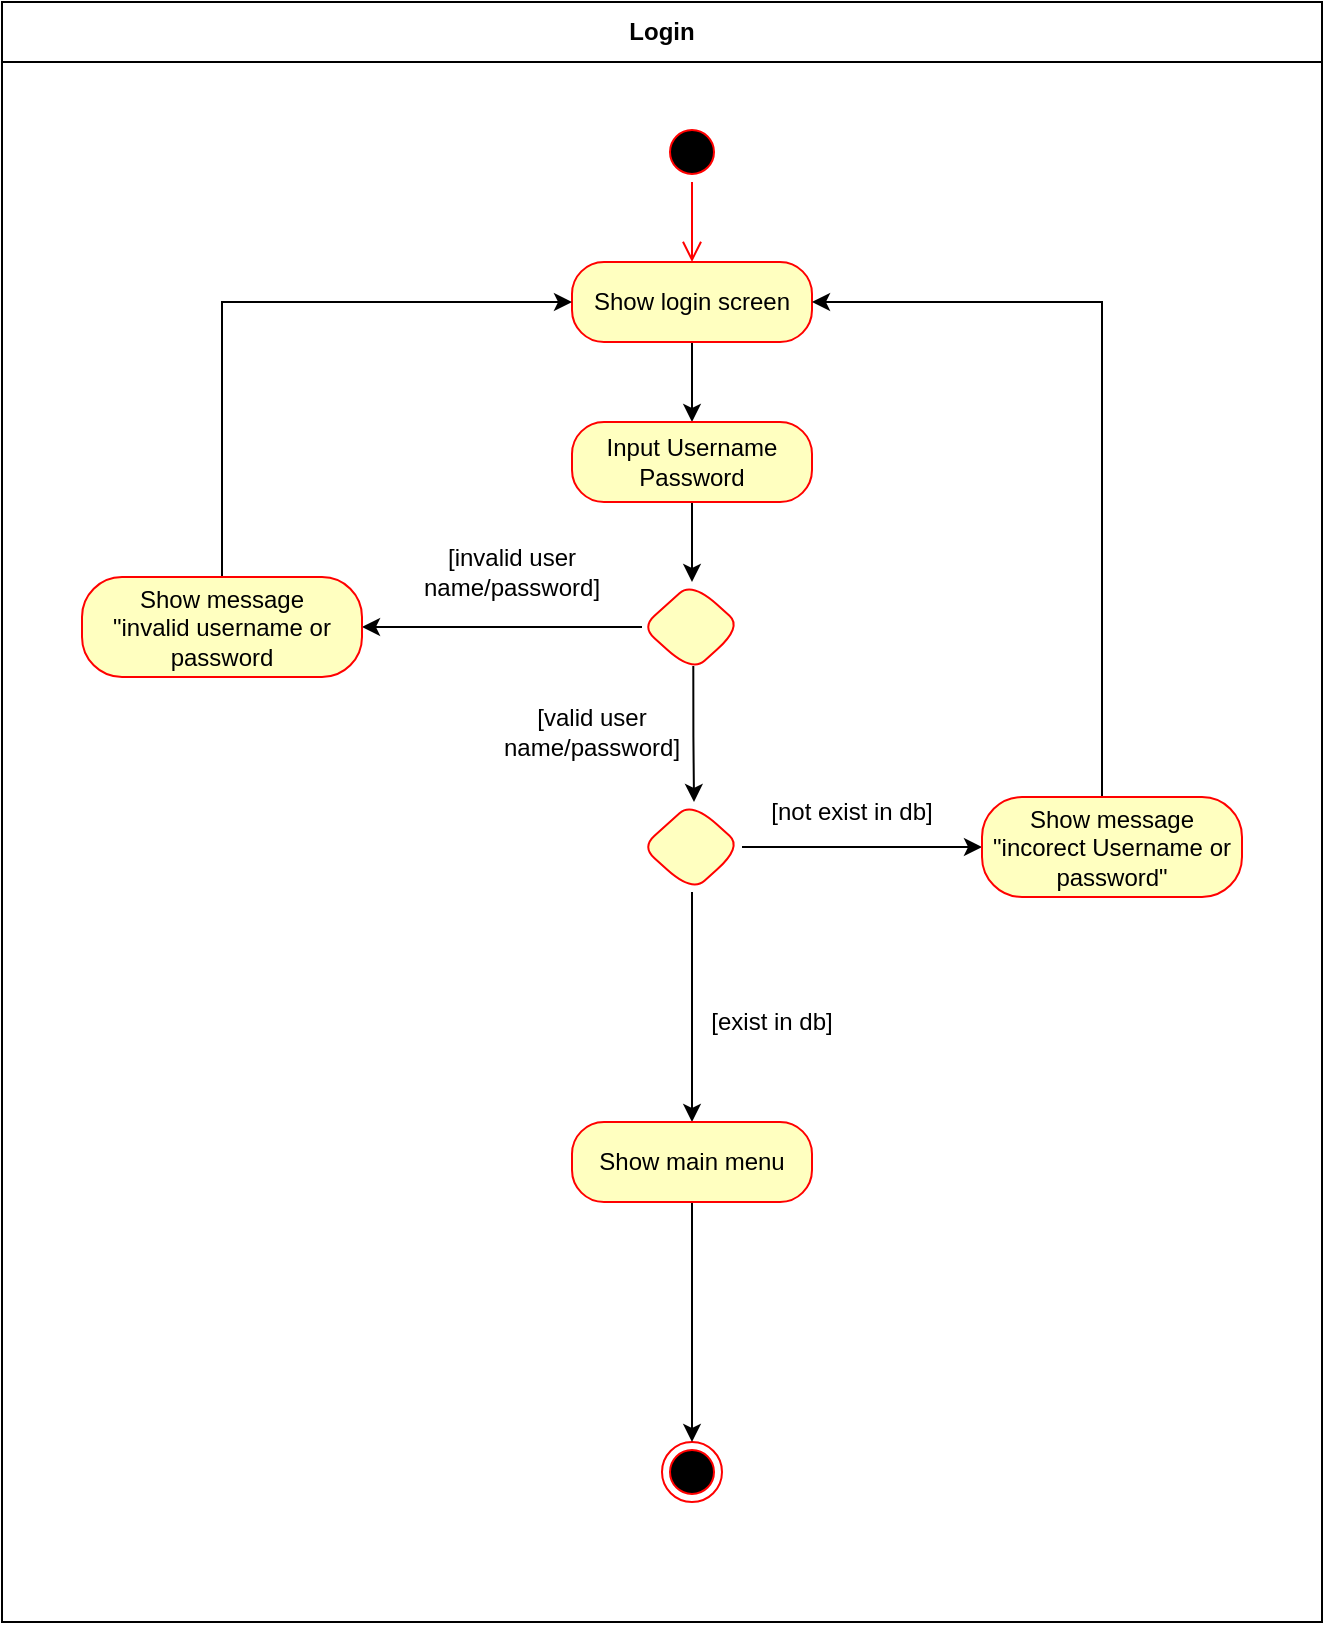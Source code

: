 <mxfile version="21.3.7" type="device" pages="6">
  <diagram name="Login" id="1vbJE63yehGYoHxm1l3T">
    <mxGraphModel dx="446" dy="563" grid="1" gridSize="10" guides="1" tooltips="1" connect="1" arrows="1" fold="1" page="1" pageScale="1" pageWidth="827" pageHeight="1169" math="0" shadow="0">
      <root>
        <mxCell id="0" />
        <mxCell id="1" parent="0" />
        <mxCell id="xx2T-5czuS8DPokve1gc-12" value="Login" style="swimlane;fontStyle=1;align=center;horizontal=1;startSize=30;collapsible=0;html=1;whiteSpace=wrap;" parent="1" vertex="1">
          <mxGeometry x="90" y="60" width="660" height="810" as="geometry" />
        </mxCell>
        <mxCell id="xx2T-5czuS8DPokve1gc-41" value="" style="ellipse;html=1;shape=endState;fillColor=#000000;strokeColor=#ff0000;" parent="xx2T-5czuS8DPokve1gc-12" vertex="1">
          <mxGeometry x="330" y="720" width="30" height="30" as="geometry" />
        </mxCell>
        <mxCell id="xx2T-5czuS8DPokve1gc-15" value="" style="ellipse;html=1;shape=startState;fillColor=#000000;strokeColor=#ff0000;" parent="xx2T-5czuS8DPokve1gc-12" vertex="1">
          <mxGeometry x="330" y="60" width="30" height="30" as="geometry" />
        </mxCell>
        <mxCell id="xx2T-5czuS8DPokve1gc-16" value="" style="edgeStyle=orthogonalEdgeStyle;html=1;verticalAlign=bottom;endArrow=open;endSize=8;strokeColor=#ff0000;rounded=0;" parent="xx2T-5czuS8DPokve1gc-12" source="xx2T-5czuS8DPokve1gc-15" edge="1">
          <mxGeometry relative="1" as="geometry">
            <mxPoint x="345" y="130" as="targetPoint" />
          </mxGeometry>
        </mxCell>
        <mxCell id="Tq90tNpV2QoHPwnpIfh4-12" style="edgeStyle=orthogonalEdgeStyle;rounded=0;orthogonalLoop=1;jettySize=auto;html=1;entryX=1;entryY=0.5;entryDx=0;entryDy=0;exitX=0;exitY=0.5;exitDx=0;exitDy=0;" parent="xx2T-5czuS8DPokve1gc-12" source="A6uxB5nuaFgSbEoeA9hx-1" target="Tq90tNpV2QoHPwnpIfh4-9" edge="1">
          <mxGeometry relative="1" as="geometry">
            <mxPoint x="310" y="305" as="sourcePoint" />
          </mxGeometry>
        </mxCell>
        <mxCell id="xx2T-5czuS8DPokve1gc-25" value="[invalid user name/password]" style="text;html=1;strokeColor=none;fillColor=none;align=center;verticalAlign=middle;whiteSpace=wrap;rounded=0;" parent="xx2T-5czuS8DPokve1gc-12" vertex="1">
          <mxGeometry x="210" y="270" width="90" height="30" as="geometry" />
        </mxCell>
        <mxCell id="xx2T-5czuS8DPokve1gc-31" value="[valid user name/password]" style="text;html=1;strokeColor=none;fillColor=none;align=center;verticalAlign=middle;whiteSpace=wrap;rounded=0;" parent="xx2T-5czuS8DPokve1gc-12" vertex="1">
          <mxGeometry x="250" y="350" width="90" height="30" as="geometry" />
        </mxCell>
        <mxCell id="Tq90tNpV2QoHPwnpIfh4-16" style="edgeStyle=orthogonalEdgeStyle;rounded=0;orthogonalLoop=1;jettySize=auto;html=1;entryX=0;entryY=0.5;entryDx=0;entryDy=0;exitX=1;exitY=0.5;exitDx=0;exitDy=0;" parent="xx2T-5czuS8DPokve1gc-12" source="A6uxB5nuaFgSbEoeA9hx-2" target="Tq90tNpV2QoHPwnpIfh4-13" edge="1">
          <mxGeometry relative="1" as="geometry">
            <mxPoint x="390" y="425" as="sourcePoint" />
          </mxGeometry>
        </mxCell>
        <mxCell id="xx2T-5czuS8DPokve1gc-33" style="edgeStyle=orthogonalEdgeStyle;rounded=0;orthogonalLoop=1;jettySize=auto;html=1;exitX=0.513;exitY=0.933;exitDx=0;exitDy=0;exitPerimeter=0;" parent="xx2T-5czuS8DPokve1gc-12" source="A6uxB5nuaFgSbEoeA9hx-1" edge="1">
          <mxGeometry relative="1" as="geometry">
            <mxPoint x="350" y="340" as="sourcePoint" />
            <mxPoint x="346" y="400" as="targetPoint" />
          </mxGeometry>
        </mxCell>
        <mxCell id="xx2T-5czuS8DPokve1gc-36" value="[not exist in db]" style="text;html=1;strokeColor=none;fillColor=none;align=center;verticalAlign=middle;whiteSpace=wrap;rounded=0;" parent="xx2T-5czuS8DPokve1gc-12" vertex="1">
          <mxGeometry x="380" y="390" width="90" height="30" as="geometry" />
        </mxCell>
        <mxCell id="xx2T-5czuS8DPokve1gc-40" style="edgeStyle=orthogonalEdgeStyle;rounded=0;orthogonalLoop=1;jettySize=auto;html=1;entryX=0.5;entryY=0;entryDx=0;entryDy=0;exitX=0.5;exitY=1;exitDx=0;exitDy=0;" parent="xx2T-5czuS8DPokve1gc-12" source="A6uxB5nuaFgSbEoeA9hx-2" edge="1">
          <mxGeometry relative="1" as="geometry">
            <mxPoint x="345" y="560" as="targetPoint" />
            <mxPoint x="345" y="470" as="sourcePoint" />
          </mxGeometry>
        </mxCell>
        <mxCell id="xx2T-5czuS8DPokve1gc-43" value="[exist in db]" style="text;html=1;strokeColor=none;fillColor=none;align=center;verticalAlign=middle;whiteSpace=wrap;rounded=0;" parent="xx2T-5czuS8DPokve1gc-12" vertex="1">
          <mxGeometry x="340" y="495" width="90" height="30" as="geometry" />
        </mxCell>
        <mxCell id="Tq90tNpV2QoHPwnpIfh4-17" style="edgeStyle=orthogonalEdgeStyle;rounded=0;orthogonalLoop=1;jettySize=auto;html=1;entryX=0.5;entryY=0;entryDx=0;entryDy=0;" parent="xx2T-5czuS8DPokve1gc-12" source="Tq90tNpV2QoHPwnpIfh4-1" target="Tq90tNpV2QoHPwnpIfh4-3" edge="1">
          <mxGeometry relative="1" as="geometry" />
        </mxCell>
        <mxCell id="Tq90tNpV2QoHPwnpIfh4-1" value="Show login screen" style="rounded=1;whiteSpace=wrap;html=1;arcSize=40;fontColor=#000000;fillColor=#ffffc0;strokeColor=#ff0000;" parent="xx2T-5czuS8DPokve1gc-12" vertex="1">
          <mxGeometry x="285" y="130" width="120" height="40" as="geometry" />
        </mxCell>
        <mxCell id="Tq90tNpV2QoHPwnpIfh4-18" style="edgeStyle=orthogonalEdgeStyle;rounded=0;orthogonalLoop=1;jettySize=auto;html=1;entryX=0.5;entryY=0;entryDx=0;entryDy=0;" parent="xx2T-5czuS8DPokve1gc-12" source="Tq90tNpV2QoHPwnpIfh4-3" edge="1">
          <mxGeometry relative="1" as="geometry">
            <mxPoint x="345" y="290" as="targetPoint" />
          </mxGeometry>
        </mxCell>
        <mxCell id="Tq90tNpV2QoHPwnpIfh4-3" value="Input Username Password" style="rounded=1;whiteSpace=wrap;html=1;arcSize=40;fontColor=#000000;fillColor=#ffffc0;strokeColor=#ff0000;" parent="xx2T-5czuS8DPokve1gc-12" vertex="1">
          <mxGeometry x="285" y="210" width="120" height="40" as="geometry" />
        </mxCell>
        <mxCell id="Tq90tNpV2QoHPwnpIfh4-11" style="edgeStyle=orthogonalEdgeStyle;rounded=0;orthogonalLoop=1;jettySize=auto;html=1;entryX=0;entryY=0.5;entryDx=0;entryDy=0;" parent="xx2T-5czuS8DPokve1gc-12" source="Tq90tNpV2QoHPwnpIfh4-9" target="Tq90tNpV2QoHPwnpIfh4-1" edge="1">
          <mxGeometry relative="1" as="geometry">
            <Array as="points">
              <mxPoint x="110" y="150" />
            </Array>
          </mxGeometry>
        </mxCell>
        <mxCell id="Tq90tNpV2QoHPwnpIfh4-9" value="Show message&lt;br&gt;&quot;invalid username or password" style="rounded=1;whiteSpace=wrap;html=1;arcSize=40;fontColor=#000000;fillColor=#ffffc0;strokeColor=#ff0000;" parent="xx2T-5czuS8DPokve1gc-12" vertex="1">
          <mxGeometry x="40" y="287.5" width="140" height="50" as="geometry" />
        </mxCell>
        <mxCell id="Tq90tNpV2QoHPwnpIfh4-15" style="edgeStyle=orthogonalEdgeStyle;rounded=0;orthogonalLoop=1;jettySize=auto;html=1;entryX=1;entryY=0.5;entryDx=0;entryDy=0;" parent="xx2T-5czuS8DPokve1gc-12" source="Tq90tNpV2QoHPwnpIfh4-13" target="Tq90tNpV2QoHPwnpIfh4-1" edge="1">
          <mxGeometry relative="1" as="geometry">
            <Array as="points">
              <mxPoint x="550" y="150" />
            </Array>
          </mxGeometry>
        </mxCell>
        <mxCell id="Tq90tNpV2QoHPwnpIfh4-13" value="Show message &quot;incorect Username or password&quot;" style="rounded=1;whiteSpace=wrap;html=1;arcSize=40;fontColor=#000000;fillColor=#ffffc0;strokeColor=#ff0000;" parent="xx2T-5czuS8DPokve1gc-12" vertex="1">
          <mxGeometry x="490" y="397.5" width="130" height="50" as="geometry" />
        </mxCell>
        <mxCell id="Tq90tNpV2QoHPwnpIfh4-21" style="rounded=0;orthogonalLoop=1;jettySize=auto;html=1;" parent="xx2T-5czuS8DPokve1gc-12" source="Tq90tNpV2QoHPwnpIfh4-19" target="xx2T-5czuS8DPokve1gc-41" edge="1">
          <mxGeometry relative="1" as="geometry" />
        </mxCell>
        <mxCell id="Tq90tNpV2QoHPwnpIfh4-19" value="Show main menu" style="rounded=1;whiteSpace=wrap;html=1;arcSize=40;fontColor=#000000;fillColor=#ffffc0;strokeColor=#ff0000;" parent="xx2T-5czuS8DPokve1gc-12" vertex="1">
          <mxGeometry x="285" y="560" width="120" height="40" as="geometry" />
        </mxCell>
        <mxCell id="A6uxB5nuaFgSbEoeA9hx-1" value="" style="rhombus;whiteSpace=wrap;html=1;fillColor=#ffffc0;strokeColor=#ff0000;fontColor=#000000;rounded=1;arcSize=40;" parent="xx2T-5czuS8DPokve1gc-12" vertex="1">
          <mxGeometry x="320" y="290" width="50" height="45" as="geometry" />
        </mxCell>
        <mxCell id="A6uxB5nuaFgSbEoeA9hx-2" value="" style="rhombus;whiteSpace=wrap;html=1;fillColor=#ffffc0;strokeColor=#ff0000;fontColor=#000000;rounded=1;arcSize=40;" parent="xx2T-5czuS8DPokve1gc-12" vertex="1">
          <mxGeometry x="320" y="400" width="50" height="45" as="geometry" />
        </mxCell>
      </root>
    </mxGraphModel>
  </diagram>
  <diagram id="i2Citk4jpFnQoq0FXfXn" name="Create order">
    <mxGraphModel dx="405" dy="512" grid="1" gridSize="10" guides="1" tooltips="1" connect="1" arrows="1" fold="1" page="1" pageScale="1" pageWidth="827" pageHeight="1169" math="0" shadow="0">
      <root>
        <mxCell id="0" />
        <mxCell id="1" parent="0" />
        <mxCell id="UzFmEctgfmxtKUJuYcKX-1" value="Create order" style="swimlane;fontStyle=1;align=center;horizontal=1;startSize=30;collapsible=0;html=1;whiteSpace=wrap;" parent="1" vertex="1">
          <mxGeometry x="40" y="60" width="719.3" height="1085" as="geometry" />
        </mxCell>
        <mxCell id="UzFmEctgfmxtKUJuYcKX-2" value="" style="ellipse;html=1;shape=endState;fillColor=#000000;strokeColor=#ff0000;" parent="UzFmEctgfmxtKUJuYcKX-1" vertex="1">
          <mxGeometry x="345.0" y="985" width="30" height="30" as="geometry" />
        </mxCell>
        <mxCell id="UzFmEctgfmxtKUJuYcKX-29" value="" style="ellipse;html=1;shape=startState;fillColor=#000000;strokeColor=#ff0000;" parent="UzFmEctgfmxtKUJuYcKX-1" vertex="1">
          <mxGeometry x="345" y="105" width="30" height="30" as="geometry" />
        </mxCell>
        <mxCell id="UzFmEctgfmxtKUJuYcKX-30" value="" style="html=1;verticalAlign=bottom;endArrow=open;strokeColor=#ff0000;rounded=0;exitX=0.5;exitY=1;exitDx=0;exitDy=0;entryX=0.5;entryY=0;entryDx=0;entryDy=0;" parent="UzFmEctgfmxtKUJuYcKX-1" source="UzFmEctgfmxtKUJuYcKX-29" target="BPSP6WWOrEaaylFwnW1f-1" edge="1">
          <mxGeometry relative="1" as="geometry">
            <mxPoint x="350" y="75" as="targetPoint" />
          </mxGeometry>
        </mxCell>
        <mxCell id="xz6QR7RBKlsEpR37oBEE-6" style="edgeStyle=orthogonalEdgeStyle;rounded=0;orthogonalLoop=1;jettySize=auto;html=1;entryX=0.5;entryY=0;entryDx=0;entryDy=0;" parent="UzFmEctgfmxtKUJuYcKX-1" source="BPSP6WWOrEaaylFwnW1f-1" target="QwXrnRHovA5yqLg_tPkK-16" edge="1">
          <mxGeometry relative="1" as="geometry">
            <mxPoint x="200.44" y="70.15" as="targetPoint" />
          </mxGeometry>
        </mxCell>
        <mxCell id="BPSP6WWOrEaaylFwnW1f-1" value="show menu and message &quot;choose product you want to add to order by id or select 0 to exit&quot;" style="rounded=1;whiteSpace=wrap;html=1;arcSize=40;fontColor=#000000;fillColor=#ffffc0;strokeColor=#ff0000;" parent="UzFmEctgfmxtKUJuYcKX-1" vertex="1">
          <mxGeometry x="277.63" y="207" width="164.75" height="60" as="geometry" />
        </mxCell>
        <mxCell id="vBLcjeEgqL8VVYnOaVak-5" style="edgeStyle=orthogonalEdgeStyle;rounded=0;orthogonalLoop=1;jettySize=auto;html=1;entryX=0.5;entryY=0;entryDx=0;entryDy=0;" parent="UzFmEctgfmxtKUJuYcKX-1" source="QwXrnRHovA5yqLg_tPkK-16" target="QwXrnRHovA5yqLg_tPkK-144" edge="1">
          <mxGeometry relative="1" as="geometry" />
        </mxCell>
        <mxCell id="QwXrnRHovA5yqLg_tPkK-16" value="add product to order" style="whiteSpace=wrap;html=1;fillColor=#ffffc0;strokeColor=#ff0000;fontColor=#000000;rounded=1;arcSize=40;" parent="UzFmEctgfmxtKUJuYcKX-1" vertex="1">
          <mxGeometry x="295.01" y="402" width="130" height="60" as="geometry" />
        </mxCell>
        <mxCell id="sH86fqkPMsfruOSz2V9x-2" style="edgeStyle=orthogonalEdgeStyle;rounded=0;orthogonalLoop=1;jettySize=auto;html=1;exitX=0.5;exitY=1;exitDx=0;exitDy=0;entryX=0.5;entryY=0;entryDx=0;entryDy=0;" parent="UzFmEctgfmxtKUJuYcKX-1" source="QwXrnRHovA5yqLg_tPkK-144" target="sH86fqkPMsfruOSz2V9x-1" edge="1">
          <mxGeometry relative="1" as="geometry" />
        </mxCell>
        <mxCell id="QwXrnRHovA5yqLg_tPkK-144" value="" style="rhombus;whiteSpace=wrap;html=1;fillColor=#ffffc0;strokeColor=#ff0000;fontColor=#000000;rounded=1;arcSize=40;" parent="UzFmEctgfmxtKUJuYcKX-1" vertex="1">
          <mxGeometry x="334.47" y="515" width="50.37" height="50" as="geometry" />
        </mxCell>
        <mxCell id="QwXrnRHovA5yqLg_tPkK-147" value="[continue add]" style="text;html=1;align=center;verticalAlign=middle;resizable=0;points=[];autosize=1;strokeColor=none;fillColor=none;" parent="UzFmEctgfmxtKUJuYcKX-1" vertex="1">
          <mxGeometry x="400" y="515" width="100" height="30" as="geometry" />
        </mxCell>
        <mxCell id="QwXrnRHovA5yqLg_tPkK-150" value="[not continue add]" style="text;html=1;align=center;verticalAlign=middle;resizable=0;points=[];autosize=1;strokeColor=none;fillColor=none;" parent="UzFmEctgfmxtKUJuYcKX-1" vertex="1">
          <mxGeometry x="360" y="575" width="120" height="30" as="geometry" />
        </mxCell>
        <mxCell id="7fXnzAOh_J7CrGwlfzY1-5" style="edgeStyle=orthogonalEdgeStyle;rounded=0;orthogonalLoop=1;jettySize=auto;html=1;entryX=0.5;entryY=0;entryDx=0;entryDy=0;" parent="UzFmEctgfmxtKUJuYcKX-1" source="QwXrnRHovA5yqLg_tPkK-342" target="QwXrnRHovA5yqLg_tPkK-496" edge="1">
          <mxGeometry relative="1" as="geometry" />
        </mxCell>
        <mxCell id="QwXrnRHovA5yqLg_tPkK-342" value="Create order" style="whiteSpace=wrap;html=1;fillColor=#ffffc0;strokeColor=#ff0000;fontColor=#000000;rounded=1;arcSize=40;" parent="UzFmEctgfmxtKUJuYcKX-1" vertex="1">
          <mxGeometry x="304.71" y="751" width="110.36" height="60" as="geometry" />
        </mxCell>
        <mxCell id="QwXrnRHovA5yqLg_tPkK-496" value="Show message &quot;create oder complete&quot;" style="whiteSpace=wrap;html=1;fillColor=#ffffc0;strokeColor=#ff0000;fontColor=#000000;rounded=1;arcSize=40;" parent="UzFmEctgfmxtKUJuYcKX-1" vertex="1">
          <mxGeometry x="304.65" y="875" width="110" height="50" as="geometry" />
        </mxCell>
        <mxCell id="QwXrnRHovA5yqLg_tPkK-498" value="" style="shape=line;html=1;strokeWidth=6;strokeColor=#ff0000;" parent="UzFmEctgfmxtKUJuYcKX-1" vertex="1">
          <mxGeometry x="40" y="950" width="640" height="10" as="geometry" />
        </mxCell>
        <mxCell id="QwXrnRHovA5yqLg_tPkK-499" value="" style="edgeStyle=orthogonalEdgeStyle;html=1;verticalAlign=bottom;endArrow=open;endSize=8;strokeColor=#ff0000;rounded=0;entryX=0.5;entryY=0;entryDx=0;entryDy=0;" parent="UzFmEctgfmxtKUJuYcKX-1" source="QwXrnRHovA5yqLg_tPkK-498" edge="1">
          <mxGeometry relative="1" as="geometry">
            <mxPoint x="360" y="985" as="targetPoint" />
          </mxGeometry>
        </mxCell>
        <mxCell id="QwXrnRHovA5yqLg_tPkK-146" style="edgeStyle=orthogonalEdgeStyle;rounded=0;orthogonalLoop=1;jettySize=auto;html=1;entryX=1;entryY=0.5;entryDx=0;entryDy=0;" parent="UzFmEctgfmxtKUJuYcKX-1" source="QwXrnRHovA5yqLg_tPkK-144" target="BPSP6WWOrEaaylFwnW1f-1" edge="1">
          <mxGeometry relative="1" as="geometry">
            <mxPoint x="695.76" y="42.39" as="targetPoint" />
            <Array as="points">
              <mxPoint x="520" y="540" />
              <mxPoint x="520" y="237" />
            </Array>
          </mxGeometry>
        </mxCell>
        <mxCell id="vBLcjeEgqL8VVYnOaVak-3" style="edgeStyle=orthogonalEdgeStyle;rounded=0;orthogonalLoop=1;jettySize=auto;html=1;entryX=0.5;entryY=0.588;entryDx=0;entryDy=0;entryPerimeter=0;" parent="UzFmEctgfmxtKUJuYcKX-1" source="QwXrnRHovA5yqLg_tPkK-496" target="QwXrnRHovA5yqLg_tPkK-498" edge="1">
          <mxGeometry relative="1" as="geometry" />
        </mxCell>
        <mxCell id="sH86fqkPMsfruOSz2V9x-3" style="edgeStyle=orthogonalEdgeStyle;rounded=0;orthogonalLoop=1;jettySize=auto;html=1;exitX=1;exitY=0.5;exitDx=0;exitDy=0;entryX=0.75;entryY=0.5;entryDx=0;entryDy=0;entryPerimeter=0;" parent="UzFmEctgfmxtKUJuYcKX-1" source="sH86fqkPMsfruOSz2V9x-1" target="QwXrnRHovA5yqLg_tPkK-498" edge="1">
          <mxGeometry relative="1" as="geometry" />
        </mxCell>
        <mxCell id="sH86fqkPMsfruOSz2V9x-4" style="edgeStyle=orthogonalEdgeStyle;rounded=0;orthogonalLoop=1;jettySize=auto;html=1;entryX=0.5;entryY=0;entryDx=0;entryDy=0;" parent="UzFmEctgfmxtKUJuYcKX-1" source="sH86fqkPMsfruOSz2V9x-1" target="QwXrnRHovA5yqLg_tPkK-342" edge="1">
          <mxGeometry relative="1" as="geometry" />
        </mxCell>
        <mxCell id="sH86fqkPMsfruOSz2V9x-1" value="" style="rhombus;whiteSpace=wrap;html=1;fillColor=#ffffc0;strokeColor=#ff0000;fontColor=#000000;rounded=1;arcSize=40;" parent="UzFmEctgfmxtKUJuYcKX-1" vertex="1">
          <mxGeometry x="334.47" y="625" width="50.37" height="50" as="geometry" />
        </mxCell>
        <mxCell id="sH86fqkPMsfruOSz2V9x-6" value="[cancel create]" style="text;html=1;align=center;verticalAlign=middle;resizable=0;points=[];autosize=1;strokeColor=none;fillColor=none;" parent="UzFmEctgfmxtKUJuYcKX-1" vertex="1">
          <mxGeometry x="400" y="625" width="100" height="30" as="geometry" />
        </mxCell>
        <mxCell id="sH86fqkPMsfruOSz2V9x-5" value="[continue create]" style="text;html=1;align=center;verticalAlign=middle;resizable=0;points=[];autosize=1;strokeColor=none;fillColor=none;" parent="1" vertex="1">
          <mxGeometry x="289" y="753" width="110" height="30" as="geometry" />
        </mxCell>
      </root>
    </mxGraphModel>
  </diagram>
  <diagram id="5ZLehnFkMrkNBJHYs2qf" name="Add product to order">
    <mxGraphModel dx="446" dy="563" grid="1" gridSize="10" guides="1" tooltips="1" connect="1" arrows="1" fold="1" page="1" pageScale="1" pageWidth="827" pageHeight="1169" math="0" shadow="0">
      <root>
        <mxCell id="0" />
        <mxCell id="1" parent="0" />
        <mxCell id="E5Wcd5zXQ4O-th9EG7XP-1" value="add product to order" style="swimlane;whiteSpace=wrap;html=1;" parent="1" vertex="1">
          <mxGeometry x="10" width="790" height="1130" as="geometry">
            <mxRectangle x="10" width="160" height="30" as="alternateBounds" />
          </mxGeometry>
        </mxCell>
        <mxCell id="E5Wcd5zXQ4O-th9EG7XP-2" value="" style="ellipse;html=1;shape=startState;fillColor=#000000;strokeColor=#ff0000;" parent="E5Wcd5zXQ4O-th9EG7XP-1" vertex="1">
          <mxGeometry x="178.37" y="70" width="30" height="30" as="geometry" />
        </mxCell>
        <mxCell id="E5Wcd5zXQ4O-th9EG7XP-3" value="" style="edgeStyle=orthogonalEdgeStyle;html=1;verticalAlign=bottom;endArrow=open;endSize=8;strokeColor=#ff0000;rounded=0;entryX=0.5;entryY=0;entryDx=0;entryDy=0;" parent="E5Wcd5zXQ4O-th9EG7XP-1" source="E5Wcd5zXQ4O-th9EG7XP-2" target="GIVadCBqb6BzwHjGzZeA-1" edge="1">
          <mxGeometry relative="1" as="geometry">
            <mxPoint x="193.37" y="160" as="targetPoint" />
          </mxGeometry>
        </mxCell>
        <mxCell id="Rl6O9RC2wnV-L45INkVR-2" style="edgeStyle=orthogonalEdgeStyle;rounded=0;orthogonalLoop=1;jettySize=auto;html=1;entryX=0.5;entryY=0;entryDx=0;entryDy=0;" parent="E5Wcd5zXQ4O-th9EG7XP-1" source="GIVadCBqb6BzwHjGzZeA-1" target="JmhD_MrjdrkGp4ALMB-n-1" edge="1">
          <mxGeometry relative="1" as="geometry">
            <mxPoint x="193.37" y="260" as="targetPoint" />
          </mxGeometry>
        </mxCell>
        <mxCell id="GIVadCBqb6BzwHjGzZeA-1" value="input choice" style="rounded=1;whiteSpace=wrap;html=1;arcSize=40;fontColor=#000000;fillColor=#ffffc0;strokeColor=#ff0000;" parent="E5Wcd5zXQ4O-th9EG7XP-1" vertex="1">
          <mxGeometry x="111" y="160" width="164.75" height="60" as="geometry" />
        </mxCell>
        <mxCell id="LfVyIc4pxJa4uE-iY_CX-2" style="edgeStyle=orthogonalEdgeStyle;rounded=0;orthogonalLoop=1;jettySize=auto;html=1;" parent="E5Wcd5zXQ4O-th9EG7XP-1" source="JmhD_MrjdrkGp4ALMB-n-1" target="LfVyIc4pxJa4uE-iY_CX-1" edge="1">
          <mxGeometry relative="1" as="geometry" />
        </mxCell>
        <mxCell id="fHeWWkUfbfeQO6m10kYZ-2" style="edgeStyle=orthogonalEdgeStyle;rounded=0;orthogonalLoop=1;jettySize=auto;html=1;entryX=0;entryY=0.5;entryDx=0;entryDy=0;" parent="E5Wcd5zXQ4O-th9EG7XP-1" source="JmhD_MrjdrkGp4ALMB-n-1" target="fHeWWkUfbfeQO6m10kYZ-1" edge="1">
          <mxGeometry relative="1" as="geometry" />
        </mxCell>
        <mxCell id="JmhD_MrjdrkGp4ALMB-n-1" value="" style="rhombus;whiteSpace=wrap;html=1;fillColor=#ffffc0;strokeColor=#ff0000;fontColor=#000000;rounded=1;arcSize=40;" parent="E5Wcd5zXQ4O-th9EG7XP-1" vertex="1">
          <mxGeometry x="168.37" y="260" width="50" height="50" as="geometry" />
        </mxCell>
        <mxCell id="YMl7tg9VkgQVcv_lH67m-2" style="edgeStyle=orthogonalEdgeStyle;rounded=0;orthogonalLoop=1;jettySize=auto;html=1;" parent="E5Wcd5zXQ4O-th9EG7XP-1" source="LfVyIc4pxJa4uE-iY_CX-1" target="YMl7tg9VkgQVcv_lH67m-1" edge="1">
          <mxGeometry relative="1" as="geometry" />
        </mxCell>
        <mxCell id="hTltKjYQlIolI9tYKCUb-2" style="edgeStyle=orthogonalEdgeStyle;rounded=0;orthogonalLoop=1;jettySize=auto;html=1;entryX=0;entryY=0.5;entryDx=0;entryDy=0;" parent="E5Wcd5zXQ4O-th9EG7XP-1" source="LfVyIc4pxJa4uE-iY_CX-1" target="Xz6zF0BrAyn8AletfYLZ-1" edge="1">
          <mxGeometry relative="1" as="geometry" />
        </mxCell>
        <mxCell id="LfVyIc4pxJa4uE-iY_CX-1" value="" style="rhombus;whiteSpace=wrap;html=1;fillColor=#ffffc0;strokeColor=#ff0000;fontColor=#000000;rounded=1;arcSize=40;" parent="E5Wcd5zXQ4O-th9EG7XP-1" vertex="1">
          <mxGeometry x="170.37" y="350" width="45" height="47.5" as="geometry" />
        </mxCell>
        <mxCell id="fHeWWkUfbfeQO6m10kYZ-1" value="show message&lt;br&gt;&quot;invalid choice, please re-enter&quot;" style="rounded=1;whiteSpace=wrap;html=1;arcSize=40;fontColor=#000000;fillColor=#ffffc0;strokeColor=#ff0000;" parent="E5Wcd5zXQ4O-th9EG7XP-1" vertex="1">
          <mxGeometry x="401" y="260" width="147" height="50" as="geometry" />
        </mxCell>
        <mxCell id="Xz6zF0BrAyn8AletfYLZ-1" value="show message&lt;br&gt;&quot;invalid choice, please re-enter&quot;" style="rounded=1;whiteSpace=wrap;html=1;arcSize=40;fontColor=#000000;fillColor=#ffffc0;strokeColor=#ff0000;" parent="E5Wcd5zXQ4O-th9EG7XP-1" vertex="1">
          <mxGeometry x="401" y="347.5" width="147" height="52.5" as="geometry" />
        </mxCell>
        <mxCell id="uCcuUjWubJv1PY0Gf5Rb-1" value="show message&lt;br&gt;&quot;product is sold out, please choose another product&quot;" style="rounded=1;whiteSpace=wrap;html=1;arcSize=40;fontColor=#000000;fillColor=#ffffc0;strokeColor=#ff0000;" parent="E5Wcd5zXQ4O-th9EG7XP-1" vertex="1">
          <mxGeometry x="401" y="450" width="162" height="58.75" as="geometry" />
        </mxCell>
        <mxCell id="YMl7tg9VkgQVcv_lH67m-3" style="edgeStyle=orthogonalEdgeStyle;rounded=0;orthogonalLoop=1;jettySize=auto;html=1;" parent="E5Wcd5zXQ4O-th9EG7XP-1" source="YMl7tg9VkgQVcv_lH67m-1" target="uCcuUjWubJv1PY0Gf5Rb-1" edge="1">
          <mxGeometry relative="1" as="geometry" />
        </mxCell>
        <mxCell id="uR5T_4MHwr5RzN879sYs-2" style="edgeStyle=orthogonalEdgeStyle;rounded=0;orthogonalLoop=1;jettySize=auto;html=1;entryX=0.5;entryY=0;entryDx=0;entryDy=0;" parent="E5Wcd5zXQ4O-th9EG7XP-1" source="YMl7tg9VkgQVcv_lH67m-1" target="uR5T_4MHwr5RzN879sYs-1" edge="1">
          <mxGeometry relative="1" as="geometry" />
        </mxCell>
        <mxCell id="YMl7tg9VkgQVcv_lH67m-1" value="" style="rhombus;whiteSpace=wrap;html=1;fillColor=#ffffc0;strokeColor=#ff0000;fontColor=#000000;rounded=1;arcSize=40;" parent="E5Wcd5zXQ4O-th9EG7XP-1" vertex="1">
          <mxGeometry x="170.37" y="455.62" width="45" height="47.5" as="geometry" />
        </mxCell>
        <mxCell id="MHltSxfsPW1uRlbJgPws-3" style="edgeStyle=orthogonalEdgeStyle;rounded=0;orthogonalLoop=1;jettySize=auto;html=1;entryX=0.485;entryY=0.09;entryDx=0;entryDy=0;entryPerimeter=0;" parent="E5Wcd5zXQ4O-th9EG7XP-1" source="uR5T_4MHwr5RzN879sYs-1" target="MHltSxfsPW1uRlbJgPws-1" edge="1">
          <mxGeometry relative="1" as="geometry" />
        </mxCell>
        <mxCell id="uR5T_4MHwr5RzN879sYs-1" value="input quantity" style="rounded=1;whiteSpace=wrap;html=1;arcSize=40;fontColor=#000000;fillColor=#ffffc0;strokeColor=#ff0000;" parent="E5Wcd5zXQ4O-th9EG7XP-1" vertex="1">
          <mxGeometry x="128.37" y="575" width="130" height="30" as="geometry" />
        </mxCell>
        <mxCell id="MHltSxfsPW1uRlbJgPws-5" style="edgeStyle=orthogonalEdgeStyle;rounded=0;orthogonalLoop=1;jettySize=auto;html=1;entryX=0.465;entryY=0.127;entryDx=0;entryDy=0;entryPerimeter=0;" parent="E5Wcd5zXQ4O-th9EG7XP-1" source="MHltSxfsPW1uRlbJgPws-1" target="MHltSxfsPW1uRlbJgPws-2" edge="1">
          <mxGeometry relative="1" as="geometry" />
        </mxCell>
        <mxCell id="pvJx_Yairj7sXvkyJ6BH-2" style="edgeStyle=orthogonalEdgeStyle;rounded=0;orthogonalLoop=1;jettySize=auto;html=1;entryX=0;entryY=0.5;entryDx=0;entryDy=0;" parent="E5Wcd5zXQ4O-th9EG7XP-1" source="MHltSxfsPW1uRlbJgPws-1" target="pvJx_Yairj7sXvkyJ6BH-1" edge="1">
          <mxGeometry relative="1" as="geometry" />
        </mxCell>
        <mxCell id="MHltSxfsPW1uRlbJgPws-1" value="" style="rhombus;whiteSpace=wrap;html=1;fillColor=#ffffc0;strokeColor=#ff0000;fontColor=#000000;rounded=1;arcSize=40;" parent="E5Wcd5zXQ4O-th9EG7XP-1" vertex="1">
          <mxGeometry x="169.37" y="650" width="50" height="50" as="geometry" />
        </mxCell>
        <mxCell id="pTNWhqJbmkRLfz31N6FS-2" style="edgeStyle=orthogonalEdgeStyle;rounded=0;orthogonalLoop=1;jettySize=auto;html=1;" parent="E5Wcd5zXQ4O-th9EG7XP-1" source="MHltSxfsPW1uRlbJgPws-2" target="pTNWhqJbmkRLfz31N6FS-1" edge="1">
          <mxGeometry relative="1" as="geometry" />
        </mxCell>
        <mxCell id="JzflCo3CL6qBdSp4Kdt5-1" style="edgeStyle=orthogonalEdgeStyle;rounded=0;orthogonalLoop=1;jettySize=auto;html=1;entryX=0.5;entryY=0;entryDx=0;entryDy=0;" parent="E5Wcd5zXQ4O-th9EG7XP-1" source="MHltSxfsPW1uRlbJgPws-2" target="57mSedsUxo4mAQMyZzA2-1" edge="1">
          <mxGeometry relative="1" as="geometry" />
        </mxCell>
        <mxCell id="MHltSxfsPW1uRlbJgPws-2" value="" style="rhombus;whiteSpace=wrap;html=1;fillColor=#ffffc0;strokeColor=#ff0000;fontColor=#000000;rounded=1;arcSize=40;" parent="E5Wcd5zXQ4O-th9EG7XP-1" vertex="1">
          <mxGeometry x="170.37" y="740" width="50" height="50" as="geometry" />
        </mxCell>
        <mxCell id="IS7-5e9lDBNW5WhkPKP0-1" style="edgeStyle=orthogonalEdgeStyle;rounded=0;orthogonalLoop=1;jettySize=auto;html=1;entryX=0.75;entryY=0.5;entryDx=0;entryDy=0;entryPerimeter=0;" parent="E5Wcd5zXQ4O-th9EG7XP-1" source="pvJx_Yairj7sXvkyJ6BH-1" target="QOehB48_83WxDMOc_RaN-2" edge="1">
          <mxGeometry relative="1" as="geometry">
            <Array as="points">
              <mxPoint x="461" y="606" />
            </Array>
          </mxGeometry>
        </mxCell>
        <mxCell id="pvJx_Yairj7sXvkyJ6BH-1" value="show message&lt;br&gt;&quot;invalid quantity&quot;" style="whiteSpace=wrap;html=1;fillColor=#ffffc0;strokeColor=#ff0000;fontColor=#000000;rounded=1;arcSize=40;" parent="E5Wcd5zXQ4O-th9EG7XP-1" vertex="1">
          <mxGeometry x="411" y="645" width="120" height="60" as="geometry" />
        </mxCell>
        <mxCell id="i8yGKumZK71ni4hVpdKz-1" style="edgeStyle=orthogonalEdgeStyle;rounded=0;orthogonalLoop=1;jettySize=auto;html=1;entryX=0;entryY=0.5;entryDx=0;entryDy=0;" parent="E5Wcd5zXQ4O-th9EG7XP-1" source="pTNWhqJbmkRLfz31N6FS-1" target="gElGTSafXs0u9xFabLCt-1" edge="1">
          <mxGeometry relative="1" as="geometry" />
        </mxCell>
        <mxCell id="pTNWhqJbmkRLfz31N6FS-1" value="show message&lt;br&gt;&quot;The current quantity is not enough, please re-enter or change the product&lt;span style=&quot;background-color: initial;&quot;&gt;&quot;&lt;/span&gt;" style="whiteSpace=wrap;html=1;fillColor=#ffffc0;strokeColor=#ff0000;fontColor=#000000;rounded=1;arcSize=40;" parent="E5Wcd5zXQ4O-th9EG7XP-1" vertex="1">
          <mxGeometry x="401" y="730" width="140" height="70" as="geometry" />
        </mxCell>
        <mxCell id="7dXT79TCJaHqaxzgBNRR-45" style="edgeStyle=orthogonalEdgeStyle;rounded=0;orthogonalLoop=1;jettySize=auto;html=1;exitX=0.5;exitY=1;exitDx=0;exitDy=0;entryX=0.194;entryY=0.4;entryDx=0;entryDy=0;entryPerimeter=0;" parent="E5Wcd5zXQ4O-th9EG7XP-1" source="57mSedsUxo4mAQMyZzA2-1" target="6CPyoI4VRlALvuiAO6jn-1" edge="1">
          <mxGeometry relative="1" as="geometry">
            <mxPoint x="353.49" y="930" as="targetPoint" />
          </mxGeometry>
        </mxCell>
        <mxCell id="57mSedsUxo4mAQMyZzA2-1" value="add product to order" style="whiteSpace=wrap;html=1;fillColor=#ffffc0;strokeColor=#ff0000;fontColor=#000000;rounded=1;arcSize=40;" parent="E5Wcd5zXQ4O-th9EG7XP-1" vertex="1">
          <mxGeometry x="130.37" y="900" width="130" height="60" as="geometry" />
        </mxCell>
        <mxCell id="2T8sB9O3G9NZYzLMOTpI-1" style="edgeStyle=orthogonalEdgeStyle;rounded=0;orthogonalLoop=1;jettySize=auto;html=1;entryX=0.25;entryY=0.5;entryDx=0;entryDy=0;entryPerimeter=0;" parent="E5Wcd5zXQ4O-th9EG7XP-1" source="gElGTSafXs0u9xFabLCt-1" target="MjRGrxT3qWXPT9LEapxU-1" edge="1">
          <mxGeometry relative="1" as="geometry">
            <Array as="points">
              <mxPoint x="738" y="765" />
            </Array>
          </mxGeometry>
        </mxCell>
        <mxCell id="2T8sB9O3G9NZYzLMOTpI-2" style="edgeStyle=orthogonalEdgeStyle;rounded=0;orthogonalLoop=1;jettySize=auto;html=1;entryX=0.25;entryY=0.5;entryDx=0;entryDy=0;entryPerimeter=0;" parent="E5Wcd5zXQ4O-th9EG7XP-1" source="gElGTSafXs0u9xFabLCt-1" target="QOehB48_83WxDMOc_RaN-2" edge="1">
          <mxGeometry relative="1" as="geometry">
            <Array as="points">
              <mxPoint x="615" y="574" />
            </Array>
          </mxGeometry>
        </mxCell>
        <mxCell id="gElGTSafXs0u9xFabLCt-1" value="" style="rhombus;whiteSpace=wrap;html=1;fillColor=#ffffc0;strokeColor=#ff0000;fontColor=#000000;rounded=1;arcSize=40;" parent="E5Wcd5zXQ4O-th9EG7XP-1" vertex="1">
          <mxGeometry x="589.63" y="740" width="50.37" height="50" as="geometry" />
        </mxCell>
        <mxCell id="QOehB48_83WxDMOc_RaN-2" value="" style="shape=line;html=1;strokeWidth=6;strokeColor=#ff0000;direction=south;" parent="E5Wcd5zXQ4O-th9EG7XP-1" vertex="1">
          <mxGeometry x="371" y="557.5" width="10" height="65" as="geometry" />
        </mxCell>
        <mxCell id="QOehB48_83WxDMOc_RaN-3" value="" style="edgeStyle=orthogonalEdgeStyle;html=1;verticalAlign=bottom;endArrow=open;endSize=8;strokeColor=#ff0000;rounded=0;entryX=1;entryY=0.5;entryDx=0;entryDy=0;" parent="E5Wcd5zXQ4O-th9EG7XP-1" source="QOehB48_83WxDMOc_RaN-2" target="uR5T_4MHwr5RzN879sYs-1" edge="1">
          <mxGeometry relative="1" as="geometry">
            <mxPoint x="271" y="670" as="targetPoint" />
            <Array as="points">
              <mxPoint x="341" y="590" />
              <mxPoint x="341" y="590" />
            </Array>
          </mxGeometry>
        </mxCell>
        <mxCell id="1dmAam-sCk6EpvvGEJMV-1" value="[invalid choice &lt;br&gt;EX1 UC_AddProduct]" style="text;html=1;strokeColor=none;fillColor=none;align=center;verticalAlign=middle;whiteSpace=wrap;rounded=0;" parent="E5Wcd5zXQ4O-th9EG7XP-1" vertex="1">
          <mxGeometry x="231" y="250" width="158.13" height="30" as="geometry" />
        </mxCell>
        <mxCell id="dHrjM15F754kDEf7VYe--1" value="[valid id]" style="text;html=1;align=center;verticalAlign=middle;resizable=0;points=[];autosize=1;strokeColor=none;fillColor=none;" parent="E5Wcd5zXQ4O-th9EG7XP-1" vertex="1">
          <mxGeometry x="128.37" y="317.5" width="70" height="30" as="geometry" />
        </mxCell>
        <mxCell id="hTltKjYQlIolI9tYKCUb-1" value="[id is not exit ]" style="text;html=1;strokeColor=none;fillColor=none;align=center;verticalAlign=middle;whiteSpace=wrap;rounded=0;" parent="E5Wcd5zXQ4O-th9EG7XP-1" vertex="1">
          <mxGeometry x="258.37" y="347.5" width="80.25" height="30" as="geometry" />
        </mxCell>
        <mxCell id="kr4K-DcZ0gQN9zh91r26-1" value="[out of stock]" style="text;html=1;align=center;verticalAlign=middle;resizable=0;points=[];autosize=1;strokeColor=none;fillColor=none;" parent="E5Wcd5zXQ4O-th9EG7XP-1" vertex="1">
          <mxGeometry x="248.62" y="455.62" width="90" height="30" as="geometry" />
        </mxCell>
        <mxCell id="_wJpT6waKeQTT1p26xC1-1" value="[in stock]" style="text;html=1;align=center;verticalAlign=middle;resizable=0;points=[];autosize=1;strokeColor=none;fillColor=none;" parent="E5Wcd5zXQ4O-th9EG7XP-1" vertex="1">
          <mxGeometry x="128.37" y="520" width="70" height="30" as="geometry" />
        </mxCell>
        <mxCell id="vTl1HM-Wl9M12aQysUwz-1" value="[invalid quantity]" style="text;html=1;align=center;verticalAlign=middle;resizable=0;points=[];autosize=1;strokeColor=none;fillColor=none;" parent="E5Wcd5zXQ4O-th9EG7XP-1" vertex="1">
          <mxGeometry x="243.49" y="650" width="110" height="30" as="geometry" />
        </mxCell>
        <mxCell id="GgiH_MIKiJpHQQvPT_bQ-1" value="[valid quantity]" style="text;html=1;align=center;verticalAlign=middle;resizable=0;points=[];autosize=1;strokeColor=none;fillColor=none;" parent="E5Wcd5zXQ4O-th9EG7XP-1" vertex="1">
          <mxGeometry x="98.37" y="705" width="100" height="30" as="geometry" />
        </mxCell>
        <mxCell id="Wrbdb_ztVrz-FIR801w8-1" value="[Not enough stock]" style="text;html=1;align=center;verticalAlign=middle;resizable=0;points=[];autosize=1;strokeColor=none;fillColor=none;" parent="E5Wcd5zXQ4O-th9EG7XP-1" vertex="1">
          <mxGeometry x="238.49" y="740" width="120" height="30" as="geometry" />
        </mxCell>
        <mxCell id="oe-TL7toumJ6eWOe2Uf_-1" value="[enough stock]" style="text;html=1;align=center;verticalAlign=middle;resizable=0;points=[];autosize=1;strokeColor=none;fillColor=none;" parent="E5Wcd5zXQ4O-th9EG7XP-1" vertex="1">
          <mxGeometry x="98.37" y="830" width="100" height="30" as="geometry" />
        </mxCell>
        <mxCell id="0wqusliFLc9gXS78y1Ma-1" value="" style="ellipse;html=1;shape=endState;fillColor=#000000;strokeColor=#ff0000;" parent="E5Wcd5zXQ4O-th9EG7XP-1" vertex="1">
          <mxGeometry x="275.75" y="1090" width="30" height="30" as="geometry" />
        </mxCell>
        <mxCell id="6CPyoI4VRlALvuiAO6jn-1" value="" style="shape=line;html=1;strokeWidth=6;strokeColor=#ff0000;" parent="E5Wcd5zXQ4O-th9EG7XP-1" vertex="1">
          <mxGeometry x="61" y="1030" width="689" height="10" as="geometry" />
        </mxCell>
        <mxCell id="6CPyoI4VRlALvuiAO6jn-2" value="" style="edgeStyle=orthogonalEdgeStyle;html=1;verticalAlign=bottom;endArrow=open;endSize=8;strokeColor=#ff0000;rounded=0;entryX=0.5;entryY=0;entryDx=0;entryDy=0;" parent="E5Wcd5zXQ4O-th9EG7XP-1" source="6CPyoI4VRlALvuiAO6jn-1" target="0wqusliFLc9gXS78y1Ma-1" edge="1">
          <mxGeometry relative="1" as="geometry">
            <mxPoint x="291" y="1090" as="targetPoint" />
            <Array as="points">
              <mxPoint x="291" y="1070" />
            </Array>
          </mxGeometry>
        </mxCell>
        <mxCell id="xFpQvKUdzgmPFGhX9NzG-1" value="[choose 0]" style="text;html=1;align=center;verticalAlign=middle;resizable=0;points=[];autosize=1;strokeColor=none;fillColor=none;" parent="E5Wcd5zXQ4O-th9EG7XP-1" vertex="1">
          <mxGeometry x="88.37" y="260" width="80" height="30" as="geometry" />
        </mxCell>
        <mxCell id="MjRGrxT3qWXPT9LEapxU-1" value="" style="shape=line;html=1;strokeWidth=6;strokeColor=#ff0000;rotation=-180;" parent="E5Wcd5zXQ4O-th9EG7XP-1" vertex="1">
          <mxGeometry x="640" y="230" width="130" height="10" as="geometry" />
        </mxCell>
        <mxCell id="W3NqtnUbDoth7iqwBbI5-2" style="edgeStyle=orthogonalEdgeStyle;rounded=0;orthogonalLoop=1;jettySize=auto;html=1;entryX=0.75;entryY=0.5;entryDx=0;entryDy=0;entryPerimeter=0;" parent="E5Wcd5zXQ4O-th9EG7XP-1" source="Xz6zF0BrAyn8AletfYLZ-1" target="MjRGrxT3qWXPT9LEapxU-1" edge="1">
          <mxGeometry relative="1" as="geometry">
            <mxPoint x="673" y="240" as="targetPoint" />
          </mxGeometry>
        </mxCell>
        <mxCell id="kr4K-DcZ0gQN9zh91r26-2" style="edgeStyle=orthogonalEdgeStyle;rounded=0;orthogonalLoop=1;jettySize=auto;html=1;entryX=0.454;entryY=0.3;entryDx=0;entryDy=0;entryPerimeter=0;" parent="E5Wcd5zXQ4O-th9EG7XP-1" source="uCcuUjWubJv1PY0Gf5Rb-1" target="MjRGrxT3qWXPT9LEapxU-1" edge="1">
          <mxGeometry relative="1" as="geometry">
            <mxPoint x="738" y="165" as="targetPoint" />
          </mxGeometry>
        </mxCell>
        <mxCell id="5T_s7dYNwnbX_dhBrxw0-2" value="" style="edgeStyle=orthogonalEdgeStyle;html=1;verticalAlign=bottom;endArrow=open;endSize=8;strokeColor=#ff0000;rounded=0;exitX=0.403;exitY=0.6;exitDx=0;exitDy=0;exitPerimeter=0;entryX=1;entryY=0.5;entryDx=0;entryDy=0;" parent="E5Wcd5zXQ4O-th9EG7XP-1" source="MjRGrxT3qWXPT9LEapxU-1" target="GIVadCBqb6BzwHjGzZeA-1" edge="1">
          <mxGeometry relative="1" as="geometry">
            <mxPoint x="350" y="180" as="targetPoint" />
            <mxPoint x="710" y="150" as="sourcePoint" />
            <Array as="points">
              <mxPoint x="718" y="190" />
            </Array>
          </mxGeometry>
        </mxCell>
        <mxCell id="M7dG6mKQILpq3h-KQBjF-1" value="[id is exit ]" style="text;html=1;strokeColor=none;fillColor=none;align=center;verticalAlign=middle;whiteSpace=wrap;rounded=0;" parent="E5Wcd5zXQ4O-th9EG7XP-1" vertex="1">
          <mxGeometry x="120" y="410" width="70" height="30" as="geometry" />
        </mxCell>
        <mxCell id="Xna7FFeAqTiYsC_gQQ-Q-1" value="[change product]" style="text;html=1;align=center;verticalAlign=middle;resizable=0;points=[];autosize=1;strokeColor=none;fillColor=none;" parent="E5Wcd5zXQ4O-th9EG7XP-1" vertex="1">
          <mxGeometry x="630" y="740" width="110" height="30" as="geometry" />
        </mxCell>
        <mxCell id="-BV9es8j85emn8YR2YFW-1" value="[re-enter]" style="text;html=1;align=center;verticalAlign=middle;resizable=0;points=[];autosize=1;strokeColor=none;fillColor=none;" parent="E5Wcd5zXQ4O-th9EG7XP-1" vertex="1">
          <mxGeometry x="519.63" y="550" width="70" height="30" as="geometry" />
        </mxCell>
        <mxCell id="Xs53ZW3u6axe7yo4VAp1-1" style="edgeStyle=orthogonalEdgeStyle;rounded=0;orthogonalLoop=1;jettySize=auto;html=1;entryX=0.039;entryY=0.467;entryDx=0;entryDy=0;entryPerimeter=0;" parent="E5Wcd5zXQ4O-th9EG7XP-1" source="JmhD_MrjdrkGp4ALMB-n-1" target="6CPyoI4VRlALvuiAO6jn-1" edge="1">
          <mxGeometry relative="1" as="geometry">
            <Array as="points">
              <mxPoint x="88" y="285" />
            </Array>
          </mxGeometry>
        </mxCell>
        <mxCell id="qliq-FKUNOOidD2SaIPR-1" style="edgeStyle=orthogonalEdgeStyle;rounded=0;orthogonalLoop=1;jettySize=auto;html=1;entryX=0.954;entryY=0.6;entryDx=0;entryDy=0;entryPerimeter=0;" parent="E5Wcd5zXQ4O-th9EG7XP-1" source="fHeWWkUfbfeQO6m10kYZ-1" target="MjRGrxT3qWXPT9LEapxU-1" edge="1">
          <mxGeometry relative="1" as="geometry" />
        </mxCell>
      </root>
    </mxGraphModel>
  </diagram>
  <diagram id="XEw1NWZi7ZNhD_lYviqP" name="Update order">
    <mxGraphModel dx="446" dy="563" grid="1" gridSize="10" guides="1" tooltips="1" connect="1" arrows="1" fold="1" page="1" pageScale="1" pageWidth="850" pageHeight="1100" math="0" shadow="0">
      <root>
        <mxCell id="0" />
        <mxCell id="1" parent="0" />
        <mxCell id="fXXnFVERwvrqLtGDAkOH-1" value="Update order" style="swimlane;fontStyle=1;align=center;horizontal=1;startSize=30;collapsible=0;html=1;whiteSpace=wrap;" parent="1" vertex="1">
          <mxGeometry x="8" y="20" width="833.5" height="1055" as="geometry" />
        </mxCell>
        <mxCell id="fXXnFVERwvrqLtGDAkOH-87" value="" style="ellipse;html=1;shape=startState;fillColor=#000000;strokeColor=#ff0000;" parent="fXXnFVERwvrqLtGDAkOH-1" vertex="1">
          <mxGeometry x="12" y="52.5" width="30" height="30" as="geometry" />
        </mxCell>
        <mxCell id="fXXnFVERwvrqLtGDAkOH-88" value="" style="edgeStyle=orthogonalEdgeStyle;html=1;verticalAlign=bottom;endArrow=open;endSize=8;strokeColor=#ff0000;rounded=0;entryX=0;entryY=0.5;entryDx=0;entryDy=0;" parent="fXXnFVERwvrqLtGDAkOH-1" source="fXXnFVERwvrqLtGDAkOH-87" target="fXXnFVERwvrqLtGDAkOH-89" edge="1">
          <mxGeometry relative="1" as="geometry">
            <mxPoint x="390" y="105" as="targetPoint" />
          </mxGeometry>
        </mxCell>
        <mxCell id="PGA8JIcSV6rcLDZMiu3c-3" style="edgeStyle=orthogonalEdgeStyle;rounded=0;orthogonalLoop=1;jettySize=auto;html=1;entryX=0;entryY=0.5;entryDx=0;entryDy=0;" parent="fXXnFVERwvrqLtGDAkOH-1" source="fXXnFVERwvrqLtGDAkOH-89" target="UrNJfkMPi4ZKKnzb5Xy2-26" edge="1">
          <mxGeometry relative="1" as="geometry" />
        </mxCell>
        <mxCell id="fXXnFVERwvrqLtGDAkOH-89" value="Display list order unconfirm and Show messgae &quot;choose order you want to view details on list by number or 0 to back main menu" style="rounded=1;whiteSpace=wrap;html=1;arcSize=40;fontColor=#000000;fillColor=#ffffc0;strokeColor=#ff0000;" parent="fXXnFVERwvrqLtGDAkOH-1" vertex="1">
          <mxGeometry x="77" y="35" width="190" height="65" as="geometry" />
        </mxCell>
        <mxCell id="qN6TfCDTq3izi5uldO_d-32" style="edgeStyle=orthogonalEdgeStyle;rounded=0;orthogonalLoop=1;jettySize=auto;html=1;entryX=0.99;entryY=0.3;entryDx=0;entryDy=0;entryPerimeter=0;exitX=0.9;exitY=0.507;exitDx=0;exitDy=0;exitPerimeter=0;" parent="fXXnFVERwvrqLtGDAkOH-1" source="fXXnFVERwvrqLtGDAkOH-91" target="UrNJfkMPi4ZKKnzb5Xy2-232" edge="1">
          <mxGeometry relative="1" as="geometry">
            <Array as="points">
              <mxPoint x="812" y="171" />
            </Array>
          </mxGeometry>
        </mxCell>
        <mxCell id="sHMYPvp7Yg1w1XAeYFRw-3" style="edgeStyle=orthogonalEdgeStyle;rounded=0;orthogonalLoop=1;jettySize=auto;html=1;exitX=0;exitY=0.5;exitDx=0;exitDy=0;entryX=1;entryY=0.5;entryDx=0;entryDy=0;" parent="fXXnFVERwvrqLtGDAkOH-1" source="fXXnFVERwvrqLtGDAkOH-91" target="PGA8JIcSV6rcLDZMiu3c-18" edge="1">
          <mxGeometry relative="1" as="geometry" />
        </mxCell>
        <mxCell id="fXXnFVERwvrqLtGDAkOH-91" value="" style="rhombus;whiteSpace=wrap;html=1;fillColor=#ffffc0;strokeColor=#ff0000;fontColor=#000000;rounded=1;arcSize=40;" parent="fXXnFVERwvrqLtGDAkOH-1" vertex="1">
          <mxGeometry x="746" y="148" width="50" height="45" as="geometry" />
        </mxCell>
        <mxCell id="UrNJfkMPi4ZKKnzb5Xy2-1" value="[0]" style="text;html=1;align=center;verticalAlign=middle;resizable=0;points=[];autosize=1;strokeColor=none;fillColor=none;" parent="fXXnFVERwvrqLtGDAkOH-1" vertex="1">
          <mxGeometry x="780" y="354" width="40" height="30" as="geometry" />
        </mxCell>
        <mxCell id="UrNJfkMPi4ZKKnzb5Xy2-6" value="[choose order on list]" style="text;html=1;align=center;verticalAlign=middle;resizable=0;points=[];autosize=1;strokeColor=none;fillColor=none;" parent="fXXnFVERwvrqLtGDAkOH-1" vertex="1">
          <mxGeometry x="614.51" y="140" width="130" height="30" as="geometry" />
        </mxCell>
        <mxCell id="PGA8JIcSV6rcLDZMiu3c-5" style="edgeStyle=orthogonalEdgeStyle;rounded=0;orthogonalLoop=1;jettySize=auto;html=1;entryX=0;entryY=0.5;entryDx=0;entryDy=0;" parent="fXXnFVERwvrqLtGDAkOH-1" source="UrNJfkMPi4ZKKnzb5Xy2-26" target="UrNJfkMPi4ZKKnzb5Xy2-30" edge="1">
          <mxGeometry relative="1" as="geometry" />
        </mxCell>
        <mxCell id="UrNJfkMPi4ZKKnzb5Xy2-26" value="input choice" style="whiteSpace=wrap;html=1;fillColor=#ffffc0;strokeColor=#ff0000;fontColor=#000000;rounded=1;arcSize=40;" parent="fXXnFVERwvrqLtGDAkOH-1" vertex="1">
          <mxGeometry x="407" y="55" width="120" height="25" as="geometry" />
        </mxCell>
        <mxCell id="PGA8JIcSV6rcLDZMiu3c-11" value="" style="edgeStyle=orthogonalEdgeStyle;rounded=0;orthogonalLoop=1;jettySize=auto;html=1;entryX=0.5;entryY=0;entryDx=0;entryDy=0;" parent="fXXnFVERwvrqLtGDAkOH-1" source="UrNJfkMPi4ZKKnzb5Xy2-30" target="fXXnFVERwvrqLtGDAkOH-91" edge="1">
          <mxGeometry relative="1" as="geometry">
            <mxPoint x="753.5" y="67.5" as="targetPoint" />
          </mxGeometry>
        </mxCell>
        <mxCell id="UrNJfkMPi4ZKKnzb5Xy2-30" value="" style="rhombus;whiteSpace=wrap;html=1;fillColor=#ffffc0;strokeColor=#ff0000;fontColor=#000000;rounded=1;arcSize=40;" parent="fXXnFVERwvrqLtGDAkOH-1" vertex="1">
          <mxGeometry x="638.5" y="45" width="50" height="45" as="geometry" />
        </mxCell>
        <mxCell id="UrNJfkMPi4ZKKnzb5Xy2-71" value="[valid choice]" style="text;html=1;align=center;verticalAlign=middle;resizable=0;points=[];autosize=1;strokeColor=none;fillColor=none;" parent="fXXnFVERwvrqLtGDAkOH-1" vertex="1">
          <mxGeometry x="682" y="45" width="90" height="30" as="geometry" />
        </mxCell>
        <mxCell id="PGA8JIcSV6rcLDZMiu3c-8" value="[invalid choice]" style="text;html=1;strokeColor=none;fillColor=none;align=center;verticalAlign=middle;whiteSpace=wrap;rounded=0;" parent="fXXnFVERwvrqLtGDAkOH-1" vertex="1">
          <mxGeometry x="516" y="83" width="110" height="30" as="geometry" />
        </mxCell>
        <mxCell id="cAktBOgCvSt8PIggFjyx-2" style="edgeStyle=orthogonalEdgeStyle;rounded=0;orthogonalLoop=1;jettySize=auto;html=1;exitX=0.5;exitY=1;exitDx=0;exitDy=0;entryX=0.5;entryY=0;entryDx=0;entryDy=0;" parent="fXXnFVERwvrqLtGDAkOH-1" source="PGA8JIcSV6rcLDZMiu3c-18" target="PGA8JIcSV6rcLDZMiu3c-29" edge="1">
          <mxGeometry relative="1" as="geometry" />
        </mxCell>
        <mxCell id="PGA8JIcSV6rcLDZMiu3c-18" value="Show order details and message &quot;&lt;br&gt;1.Add product to this order&amp;nbsp; 2.Update product information 3.Confirm or remove product&amp;nbsp; 0.Back to main menu" style="rounded=1;whiteSpace=wrap;html=1;arcSize=40;fontColor=#000000;fillColor=#ffffc0;strokeColor=#ff0000;" parent="fXXnFVERwvrqLtGDAkOH-1" vertex="1">
          <mxGeometry x="247.24" y="140" width="282" height="60" as="geometry" />
        </mxCell>
        <mxCell id="cAktBOgCvSt8PIggFjyx-3" style="edgeStyle=orthogonalEdgeStyle;rounded=0;orthogonalLoop=1;jettySize=auto;html=1;exitX=0.5;exitY=1;exitDx=0;exitDy=0;entryX=0.5;entryY=0;entryDx=0;entryDy=0;" parent="fXXnFVERwvrqLtGDAkOH-1" source="PGA8JIcSV6rcLDZMiu3c-29" target="PGA8JIcSV6rcLDZMiu3c-31" edge="1">
          <mxGeometry relative="1" as="geometry" />
        </mxCell>
        <mxCell id="PGA8JIcSV6rcLDZMiu3c-29" value="input choice" style="whiteSpace=wrap;html=1;fillColor=#ffffc0;strokeColor=#ff0000;fontColor=#000000;rounded=1;arcSize=40;" parent="fXXnFVERwvrqLtGDAkOH-1" vertex="1">
          <mxGeometry x="339" y="229" width="100" height="25" as="geometry" />
        </mxCell>
        <mxCell id="cAktBOgCvSt8PIggFjyx-4" style="edgeStyle=orthogonalEdgeStyle;rounded=0;orthogonalLoop=1;jettySize=auto;html=1;exitX=0;exitY=0.5;exitDx=0;exitDy=0;entryX=0;entryY=0.5;entryDx=0;entryDy=0;" parent="fXXnFVERwvrqLtGDAkOH-1" source="PGA8JIcSV6rcLDZMiu3c-31" target="PGA8JIcSV6rcLDZMiu3c-18" edge="1">
          <mxGeometry relative="1" as="geometry">
            <Array as="points">
              <mxPoint x="192" y="302" />
              <mxPoint x="192" y="170" />
            </Array>
          </mxGeometry>
        </mxCell>
        <mxCell id="PGA8JIcSV6rcLDZMiu3c-31" value="" style="rhombus;whiteSpace=wrap;html=1;fillColor=#ffffc0;strokeColor=#ff0000;fontColor=#000000;rounded=1;arcSize=40;" parent="fXXnFVERwvrqLtGDAkOH-1" vertex="1">
          <mxGeometry x="362.24" y="279" width="50" height="45" as="geometry" />
        </mxCell>
        <mxCell id="JnjsrjPNI3P4NHt0BBV3-4" value="[valid choice]" style="text;html=1;strokeColor=none;fillColor=none;align=center;verticalAlign=middle;whiteSpace=wrap;rounded=0;" parent="fXXnFVERwvrqLtGDAkOH-1" vertex="1">
          <mxGeometry x="370.62" y="318" width="110" height="30" as="geometry" />
        </mxCell>
        <mxCell id="JnjsrjPNI3P4NHt0BBV3-11" value="[0]" style="text;html=1;align=center;verticalAlign=middle;resizable=0;points=[];autosize=1;strokeColor=none;fillColor=none;" parent="fXXnFVERwvrqLtGDAkOH-1" vertex="1">
          <mxGeometry x="780" y="147" width="40" height="30" as="geometry" />
        </mxCell>
        <mxCell id="JnjsrjPNI3P4NHt0BBV3-24" value="[invalid choice]" style="text;html=1;strokeColor=none;fillColor=none;align=center;verticalAlign=middle;whiteSpace=wrap;rounded=0;" parent="fXXnFVERwvrqLtGDAkOH-1" vertex="1">
          <mxGeometry x="216.24" y="273" width="110" height="30" as="geometry" />
        </mxCell>
        <mxCell id="qN6TfCDTq3izi5uldO_d-11" value="[1]" style="text;html=1;align=center;verticalAlign=middle;resizable=0;points=[];autosize=1;strokeColor=none;fillColor=none;" parent="fXXnFVERwvrqLtGDAkOH-1" vertex="1">
          <mxGeometry x="91" y="368" width="40" height="30" as="geometry" />
        </mxCell>
        <mxCell id="S8y9K5BT4Odg2upRoGJy-24" style="edgeStyle=orthogonalEdgeStyle;rounded=0;orthogonalLoop=1;jettySize=auto;html=1;entryX=0.5;entryY=0;entryDx=0;entryDy=0;" parent="fXXnFVERwvrqLtGDAkOH-1" source="qN6TfCDTq3izi5uldO_d-28" target="SlAe2c4McHCdKNGoCaWc-1" edge="1">
          <mxGeometry relative="1" as="geometry">
            <Array as="points">
              <mxPoint x="304" y="379" />
              <mxPoint x="304" y="379" />
            </Array>
          </mxGeometry>
        </mxCell>
        <mxCell id="sHMYPvp7Yg1w1XAeYFRw-6" style="edgeStyle=orthogonalEdgeStyle;rounded=0;orthogonalLoop=1;jettySize=auto;html=1;exitX=0.794;exitY=0.612;exitDx=0;exitDy=0;exitPerimeter=0;entryX=0.5;entryY=0;entryDx=0;entryDy=0;" parent="fXXnFVERwvrqLtGDAkOH-1" source="qN6TfCDTq3izi5uldO_d-28" target="vmEMMthpNTzjBPs7lZYZ-1" edge="1">
          <mxGeometry relative="1" as="geometry" />
        </mxCell>
        <mxCell id="qN6TfCDTq3izi5uldO_d-28" value="" style="shape=line;html=1;strokeWidth=6;strokeColor=#ff0000;" parent="fXXnFVERwvrqLtGDAkOH-1" vertex="1">
          <mxGeometry x="10.97" y="354" width="790" height="10" as="geometry" />
        </mxCell>
        <mxCell id="qN6TfCDTq3izi5uldO_d-35" style="edgeStyle=orthogonalEdgeStyle;rounded=0;orthogonalLoop=1;jettySize=auto;html=1;entryX=0.5;entryY=1;entryDx=0;entryDy=0;" parent="fXXnFVERwvrqLtGDAkOH-1" source="UrNJfkMPi4ZKKnzb5Xy2-30" target="UrNJfkMPi4ZKKnzb5Xy2-26" edge="1">
          <mxGeometry relative="1" as="geometry">
            <Array as="points">
              <mxPoint x="664" y="110" />
              <mxPoint x="467" y="110" />
            </Array>
            <mxPoint x="547" y="130.25" as="targetPoint" />
          </mxGeometry>
        </mxCell>
        <mxCell id="UrNJfkMPi4ZKKnzb5Xy2-142" value="" style="ellipse;html=1;shape=endState;fillColor=#000000;strokeColor=#ff0000;" parent="fXXnFVERwvrqLtGDAkOH-1" vertex="1">
          <mxGeometry x="399.516" y="1020" width="31.935" height="30" as="geometry" />
        </mxCell>
        <mxCell id="UrNJfkMPi4ZKKnzb5Xy2-233" style="edgeStyle=orthogonalEdgeStyle;rounded=0;orthogonalLoop=1;jettySize=auto;html=1;entryX=0.5;entryY=0;entryDx=0;entryDy=0;fillColor=#e51400;strokeColor=#B20000;" parent="fXXnFVERwvrqLtGDAkOH-1" source="UrNJfkMPi4ZKKnzb5Xy2-232" target="UrNJfkMPi4ZKKnzb5Xy2-142" edge="1">
          <mxGeometry relative="1" as="geometry" />
        </mxCell>
        <mxCell id="UrNJfkMPi4ZKKnzb5Xy2-232" value="" style="shape=line;html=1;strokeWidth=6;strokeColor=#ff0000;" parent="fXXnFVERwvrqLtGDAkOH-1" vertex="1">
          <mxGeometry x="10.968" y="990" width="809.032" height="10" as="geometry" />
        </mxCell>
        <mxCell id="qN6TfCDTq3izi5uldO_d-47" style="edgeStyle=orthogonalEdgeStyle;rounded=0;orthogonalLoop=1;jettySize=auto;html=1;exitX=0.988;exitY=0.5;exitDx=0;exitDy=0;exitPerimeter=0;entryX=0.965;entryY=0.414;entryDx=0;entryDy=0;entryPerimeter=0;" parent="fXXnFVERwvrqLtGDAkOH-1" source="qN6TfCDTq3izi5uldO_d-28" target="UrNJfkMPi4ZKKnzb5Xy2-232" edge="1">
          <mxGeometry relative="1" as="geometry">
            <mxPoint x="89" y="513" as="sourcePoint" />
            <mxPoint x="92" y="992" as="targetPoint" />
          </mxGeometry>
        </mxCell>
        <mxCell id="_XA2VA1jpzjY_tRrnx5E-2" value="" style="endArrow=classic;html=1;rounded=0;entryX=0.5;entryY=0;entryDx=0;entryDy=0;exitX=0.105;exitY=0.514;exitDx=0;exitDy=0;exitPerimeter=0;" parent="fXXnFVERwvrqLtGDAkOH-1" source="qN6TfCDTq3izi5uldO_d-28" target="ZTObblvWLJTJ8qiHQnO8-1" edge="1">
          <mxGeometry width="50" height="50" relative="1" as="geometry">
            <mxPoint x="94" y="423" as="sourcePoint" />
            <mxPoint x="72.969" y="550" as="targetPoint" />
          </mxGeometry>
        </mxCell>
        <mxCell id="V6ng5HdLyTL8CkOPGKR4-2" style="edgeStyle=orthogonalEdgeStyle;rounded=0;orthogonalLoop=1;jettySize=auto;html=1;entryX=0.5;entryY=0;entryDx=0;entryDy=0;" parent="fXXnFVERwvrqLtGDAkOH-1" source="ZTObblvWLJTJ8qiHQnO8-1" target="V6ng5HdLyTL8CkOPGKR4-1" edge="1">
          <mxGeometry relative="1" as="geometry" />
        </mxCell>
        <mxCell id="ZTObblvWLJTJ8qiHQnO8-1" value="show menu and message &quot;choose product you want to add to order or select 0 to exit&quot;" style="rounded=1;whiteSpace=wrap;html=1;arcSize=40;fontColor=#000000;fillColor=#ffffc0;strokeColor=#ff0000;" parent="fXXnFVERwvrqLtGDAkOH-1" vertex="1">
          <mxGeometry x="11.25" y="401" width="164.75" height="49" as="geometry" />
        </mxCell>
        <mxCell id="V6ng5HdLyTL8CkOPGKR4-4" style="edgeStyle=orthogonalEdgeStyle;rounded=0;orthogonalLoop=1;jettySize=auto;html=1;entryX=0.5;entryY=0;entryDx=0;entryDy=0;" parent="fXXnFVERwvrqLtGDAkOH-1" source="V6ng5HdLyTL8CkOPGKR4-1" target="V6ng5HdLyTL8CkOPGKR4-3" edge="1">
          <mxGeometry relative="1" as="geometry" />
        </mxCell>
        <mxCell id="V6ng5HdLyTL8CkOPGKR4-1" value="add product to order" style="whiteSpace=wrap;html=1;fillColor=#ffffc0;strokeColor=#ff0000;fontColor=#000000;rounded=1;arcSize=40;" parent="fXXnFVERwvrqLtGDAkOH-1" vertex="1">
          <mxGeometry x="28.63" y="469" width="130" height="22" as="geometry" />
        </mxCell>
        <mxCell id="m-O2ZovEaDlgFv65_d2M-2" style="edgeStyle=orthogonalEdgeStyle;rounded=0;orthogonalLoop=1;jettySize=auto;html=1;entryX=1;entryY=0.5;entryDx=0;entryDy=0;" parent="fXXnFVERwvrqLtGDAkOH-1" source="V6ng5HdLyTL8CkOPGKR4-3" target="ZTObblvWLJTJ8qiHQnO8-1" edge="1">
          <mxGeometry relative="1" as="geometry">
            <Array as="points">
              <mxPoint x="192" y="540" />
              <mxPoint x="192" y="426" />
              <mxPoint x="176" y="426" />
            </Array>
          </mxGeometry>
        </mxCell>
        <mxCell id="S8y9K5BT4Odg2upRoGJy-22" style="edgeStyle=orthogonalEdgeStyle;rounded=0;orthogonalLoop=1;jettySize=auto;html=1;exitX=0.5;exitY=1;exitDx=0;exitDy=0;entryX=0.103;entryY=0.367;entryDx=0;entryDy=0;entryPerimeter=0;" parent="fXXnFVERwvrqLtGDAkOH-1" source="V6ng5HdLyTL8CkOPGKR4-3" target="UrNJfkMPi4ZKKnzb5Xy2-232" edge="1">
          <mxGeometry relative="1" as="geometry">
            <mxPoint x="94" y="989" as="targetPoint" />
          </mxGeometry>
        </mxCell>
        <mxCell id="V6ng5HdLyTL8CkOPGKR4-3" value="" style="rhombus;whiteSpace=wrap;html=1;fillColor=#ffffc0;strokeColor=#ff0000;fontColor=#000000;rounded=1;arcSize=40;" parent="fXXnFVERwvrqLtGDAkOH-1" vertex="1">
          <mxGeometry x="68.62" y="517" width="50" height="45" as="geometry" />
        </mxCell>
        <mxCell id="m-O2ZovEaDlgFv65_d2M-1" value="[continue add]" style="text;html=1;align=center;verticalAlign=middle;resizable=0;points=[];autosize=1;strokeColor=none;fillColor=none;" parent="fXXnFVERwvrqLtGDAkOH-1" vertex="1">
          <mxGeometry x="99" y="509" width="100" height="30" as="geometry" />
        </mxCell>
        <mxCell id="m-O2ZovEaDlgFv65_d2M-4" value="[not continue]" style="text;html=1;align=center;verticalAlign=middle;resizable=0;points=[];autosize=1;strokeColor=none;fillColor=none;" parent="fXXnFVERwvrqLtGDAkOH-1" vertex="1">
          <mxGeometry x="82" y="602" width="100" height="30" as="geometry" />
        </mxCell>
        <mxCell id="SlAe2c4McHCdKNGoCaWc-5" value="" style="edgeStyle=orthogonalEdgeStyle;rounded=0;orthogonalLoop=1;jettySize=auto;html=1;" parent="fXXnFVERwvrqLtGDAkOH-1" source="SlAe2c4McHCdKNGoCaWc-1" target="SlAe2c4McHCdKNGoCaWc-4" edge="1">
          <mxGeometry relative="1" as="geometry" />
        </mxCell>
        <mxCell id="SlAe2c4McHCdKNGoCaWc-1" value="show list product in order and message &quot;choose product you want to update or select 0 to exit&quot;" style="rounded=1;whiteSpace=wrap;html=1;arcSize=40;fontColor=#000000;fillColor=#ffffc0;strokeColor=#ff0000;" parent="fXXnFVERwvrqLtGDAkOH-1" vertex="1">
          <mxGeometry x="222" y="409" width="164.75" height="60" as="geometry" />
        </mxCell>
        <mxCell id="-2hYiUU0xUgXHUjPXFAr-6" style="edgeStyle=orthogonalEdgeStyle;rounded=0;orthogonalLoop=1;jettySize=auto;html=1;entryX=0.508;entryY=0.044;entryDx=0;entryDy=0;entryPerimeter=0;" parent="fXXnFVERwvrqLtGDAkOH-1" source="SlAe2c4McHCdKNGoCaWc-4" target="SlAe2c4McHCdKNGoCaWc-6" edge="1">
          <mxGeometry relative="1" as="geometry" />
        </mxCell>
        <mxCell id="SlAe2c4McHCdKNGoCaWc-4" value="input choice" style="rounded=1;whiteSpace=wrap;html=1;arcSize=40;fontColor=#000000;fillColor=#ffffc0;strokeColor=#ff0000;" parent="fXXnFVERwvrqLtGDAkOH-1" vertex="1">
          <mxGeometry x="254.47" y="487" width="99.82" height="21" as="geometry" />
        </mxCell>
        <mxCell id="SlAe2c4McHCdKNGoCaWc-8" style="edgeStyle=orthogonalEdgeStyle;rounded=0;orthogonalLoop=1;jettySize=auto;html=1;entryX=0.283;entryY=0.3;entryDx=0;entryDy=0;entryPerimeter=0;exitX=0;exitY=0.5;exitDx=0;exitDy=0;" parent="fXXnFVERwvrqLtGDAkOH-1" source="SlAe2c4McHCdKNGoCaWc-12" target="UrNJfkMPi4ZKKnzb5Xy2-232" edge="1">
          <mxGeometry relative="1" as="geometry">
            <Array as="points">
              <mxPoint x="240" y="612" />
            </Array>
            <mxPoint x="240.074" y="856.56" as="targetPoint" />
          </mxGeometry>
        </mxCell>
        <mxCell id="SlAe2c4McHCdKNGoCaWc-13" value="" style="edgeStyle=orthogonalEdgeStyle;rounded=0;orthogonalLoop=1;jettySize=auto;html=1;entryX=0.502;entryY=0.1;entryDx=0;entryDy=0;entryPerimeter=0;" parent="fXXnFVERwvrqLtGDAkOH-1" source="SlAe2c4McHCdKNGoCaWc-6" target="SlAe2c4McHCdKNGoCaWc-12" edge="1">
          <mxGeometry relative="1" as="geometry">
            <Array as="points" />
          </mxGeometry>
        </mxCell>
        <mxCell id="SlAe2c4McHCdKNGoCaWc-6" value="" style="rhombus;whiteSpace=wrap;html=1;fillColor=#ffffc0;strokeColor=#ff0000;fontColor=#000000;rounded=1;arcSize=40;" parent="fXXnFVERwvrqLtGDAkOH-1" vertex="1">
          <mxGeometry x="279.38" y="526.5" width="50" height="45" as="geometry" />
        </mxCell>
        <mxCell id="SlAe2c4McHCdKNGoCaWc-9" value="[0]" style="text;html=1;align=center;verticalAlign=middle;resizable=0;points=[];autosize=1;strokeColor=none;fillColor=none;" parent="fXXnFVERwvrqLtGDAkOH-1" vertex="1">
          <mxGeometry x="226.62" y="590" width="40" height="30" as="geometry" />
        </mxCell>
        <mxCell id="SlAe2c4McHCdKNGoCaWc-26" style="edgeStyle=orthogonalEdgeStyle;rounded=0;orthogonalLoop=1;jettySize=auto;html=1;entryX=0.5;entryY=0;entryDx=0;entryDy=0;exitX=0.909;exitY=0.498;exitDx=0;exitDy=0;exitPerimeter=0;" parent="fXXnFVERwvrqLtGDAkOH-1" source="SlAe2c4McHCdKNGoCaWc-12" target="-2hYiUU0xUgXHUjPXFAr-1" edge="1">
          <mxGeometry relative="1" as="geometry">
            <mxPoint x="397.87" y="735" as="targetPoint" />
            <mxPoint x="397.906" y="686.968" as="sourcePoint" />
            <Array as="points">
              <mxPoint x="339.62" y="612" />
            </Array>
          </mxGeometry>
        </mxCell>
        <mxCell id="SlAe2c4McHCdKNGoCaWc-12" value="" style="rhombus;whiteSpace=wrap;html=1;fillColor=#ffffc0;strokeColor=#ff0000;fontColor=#000000;rounded=1;arcSize=40;" parent="fXXnFVERwvrqLtGDAkOH-1" vertex="1">
          <mxGeometry x="279.38" y="590" width="50" height="45" as="geometry" />
        </mxCell>
        <mxCell id="SlAe2c4McHCdKNGoCaWc-14" value="[invalid choice]" style="text;html=1;strokeColor=none;fillColor=none;align=center;verticalAlign=middle;whiteSpace=wrap;rounded=0;" parent="fXXnFVERwvrqLtGDAkOH-1" vertex="1">
          <mxGeometry x="319.62" y="525.5" width="110" height="30" as="geometry" />
        </mxCell>
        <mxCell id="SlAe2c4McHCdKNGoCaWc-25" value="[valid choice]" style="text;html=1;strokeColor=none;fillColor=none;align=center;verticalAlign=middle;whiteSpace=wrap;rounded=0;" parent="fXXnFVERwvrqLtGDAkOH-1" vertex="1">
          <mxGeometry x="286.24" y="562" width="110" height="30" as="geometry" />
        </mxCell>
        <mxCell id="SlAe2c4McHCdKNGoCaWc-27" value="[product is on list]" style="text;html=1;align=center;verticalAlign=middle;resizable=0;points=[];autosize=1;strokeColor=none;fillColor=none;strokeWidth=1;" parent="fXXnFVERwvrqLtGDAkOH-1" vertex="1">
          <mxGeometry x="328.24" y="612" width="120" height="30" as="geometry" />
        </mxCell>
        <mxCell id="VYdz3kTRoKXKSgEoDOqt-3" style="edgeStyle=orthogonalEdgeStyle;rounded=0;orthogonalLoop=1;jettySize=auto;html=1;exitX=0.5;exitY=1;exitDx=0;exitDy=0;entryX=0.5;entryY=0;entryDx=0;entryDy=0;" parent="fXXnFVERwvrqLtGDAkOH-1" source="-2hYiUU0xUgXHUjPXFAr-1" target="VYdz3kTRoKXKSgEoDOqt-1" edge="1">
          <mxGeometry relative="1" as="geometry" />
        </mxCell>
        <mxCell id="-2hYiUU0xUgXHUjPXFAr-1" value="show menu and message &quot;choose product or select 0 to exit&quot;" style="rounded=1;whiteSpace=wrap;html=1;arcSize=40;fontColor=#000000;fillColor=#ffffc0;strokeColor=#ff0000;" parent="fXXnFVERwvrqLtGDAkOH-1" vertex="1">
          <mxGeometry x="257.24" y="693" width="164.75" height="41" as="geometry" />
        </mxCell>
        <mxCell id="X4ABCCNUPEd-X_OWVR7p-10" style="edgeStyle=orthogonalEdgeStyle;rounded=0;orthogonalLoop=1;jettySize=auto;html=1;exitX=0.5;exitY=1;exitDx=0;exitDy=0;entryX=0.5;entryY=0;entryDx=0;entryDy=0;" parent="fXXnFVERwvrqLtGDAkOH-1" source="VYdz3kTRoKXKSgEoDOqt-1" target="VYdz3kTRoKXKSgEoDOqt-14" edge="1">
          <mxGeometry relative="1" as="geometry" />
        </mxCell>
        <mxCell id="VYdz3kTRoKXKSgEoDOqt-1" value="add product to order" style="whiteSpace=wrap;html=1;fillColor=#ffffc0;strokeColor=#ff0000;fontColor=#000000;rounded=1;arcSize=40;" parent="fXXnFVERwvrqLtGDAkOH-1" vertex="1">
          <mxGeometry x="274.62" y="771.75" width="130" height="20.5" as="geometry" />
        </mxCell>
        <mxCell id="VYdz3kTRoKXKSgEoDOqt-12" style="edgeStyle=orthogonalEdgeStyle;rounded=0;orthogonalLoop=1;jettySize=auto;html=1;exitX=0.485;exitY=0.734;exitDx=0;exitDy=0;exitPerimeter=0;fillColor=#e51400;strokeColor=#B20000;entryX=1.017;entryY=0.55;entryDx=0;entryDy=0;entryPerimeter=0;" parent="fXXnFVERwvrqLtGDAkOH-1" source="VYdz3kTRoKXKSgEoDOqt-10" target="SlAe2c4McHCdKNGoCaWc-1" edge="1">
          <mxGeometry relative="1" as="geometry">
            <mxPoint x="389.62" y="442" as="targetPoint" />
          </mxGeometry>
        </mxCell>
        <mxCell id="VYdz3kTRoKXKSgEoDOqt-10" value="" style="shape=line;html=1;strokeWidth=6;strokeColor=#ff0000;rotation=90;" parent="fXXnFVERwvrqLtGDAkOH-1" vertex="1">
          <mxGeometry x="384.25" y="437" width="50" height="10" as="geometry" />
        </mxCell>
        <mxCell id="VYdz3kTRoKXKSgEoDOqt-13" style="edgeStyle=orthogonalEdgeStyle;rounded=0;orthogonalLoop=1;jettySize=auto;html=1;entryX=0.75;entryY=0.5;entryDx=0;entryDy=0;entryPerimeter=0;exitX=1;exitY=0.5;exitDx=0;exitDy=0;" parent="fXXnFVERwvrqLtGDAkOH-1" source="SlAe2c4McHCdKNGoCaWc-6" target="VYdz3kTRoKXKSgEoDOqt-10" edge="1">
          <mxGeometry relative="1" as="geometry">
            <Array as="points">
              <mxPoint x="424" y="549" />
              <mxPoint x="424" y="455" />
            </Array>
            <mxPoint x="322" y="549" as="sourcePoint" />
          </mxGeometry>
        </mxCell>
        <mxCell id="VYdz3kTRoKXKSgEoDOqt-16" style="edgeStyle=orthogonalEdgeStyle;rounded=0;orthogonalLoop=1;jettySize=auto;html=1;exitX=1;exitY=0.5;exitDx=0;exitDy=0;" parent="fXXnFVERwvrqLtGDAkOH-1" source="VYdz3kTRoKXKSgEoDOqt-14" edge="1">
          <mxGeometry relative="1" as="geometry">
            <mxPoint x="409.62" y="432" as="targetPoint" />
            <Array as="points">
              <mxPoint x="480" y="877" />
              <mxPoint x="480" y="432" />
            </Array>
          </mxGeometry>
        </mxCell>
        <mxCell id="VYdz3kTRoKXKSgEoDOqt-17" style="edgeStyle=orthogonalEdgeStyle;rounded=0;orthogonalLoop=1;jettySize=auto;html=1;entryX=0.407;entryY=0.5;entryDx=0;entryDy=0;entryPerimeter=0;exitX=0.496;exitY=0.93;exitDx=0;exitDy=0;exitPerimeter=0;" parent="fXXnFVERwvrqLtGDAkOH-1" source="VYdz3kTRoKXKSgEoDOqt-14" target="UrNJfkMPi4ZKKnzb5Xy2-232" edge="1">
          <mxGeometry relative="1" as="geometry">
            <mxPoint x="339.585" y="857.19" as="targetPoint" />
          </mxGeometry>
        </mxCell>
        <mxCell id="VYdz3kTRoKXKSgEoDOqt-14" value="" style="rhombus;whiteSpace=wrap;html=1;fillColor=#ffffc0;strokeColor=#ff0000;fontColor=#000000;rounded=1;arcSize=40;" parent="fXXnFVERwvrqLtGDAkOH-1" vertex="1">
          <mxGeometry x="314.62" y="854.5" width="50" height="45" as="geometry" />
        </mxCell>
        <mxCell id="X4ABCCNUPEd-X_OWVR7p-1" value="[continue]" style="text;html=1;align=center;verticalAlign=middle;resizable=0;points=[];autosize=1;strokeColor=none;fillColor=none;" parent="fXXnFVERwvrqLtGDAkOH-1" vertex="1">
          <mxGeometry x="370.62" y="849" width="80" height="30" as="geometry" />
        </mxCell>
        <mxCell id="X4ABCCNUPEd-X_OWVR7p-3" value="[not continue]" style="text;html=1;align=center;verticalAlign=middle;resizable=0;points=[];autosize=1;strokeColor=none;fillColor=none;" parent="fXXnFVERwvrqLtGDAkOH-1" vertex="1">
          <mxGeometry x="329.62" y="909" width="100" height="30" as="geometry" />
        </mxCell>
        <mxCell id="X4ABCCNUPEd-X_OWVR7p-16" value="[2]" style="text;html=1;align=center;verticalAlign=middle;resizable=0;points=[];autosize=1;strokeColor=none;fillColor=none;" parent="fXXnFVERwvrqLtGDAkOH-1" vertex="1">
          <mxGeometry x="303" y="357" width="40" height="30" as="geometry" />
        </mxCell>
        <mxCell id="_rHdUsN3kO1IvVLqpVUj-6" style="edgeStyle=orthogonalEdgeStyle;rounded=0;orthogonalLoop=1;jettySize=auto;html=1;exitX=0.5;exitY=1;exitDx=0;exitDy=0;entryX=0.5;entryY=0;entryDx=0;entryDy=0;" parent="fXXnFVERwvrqLtGDAkOH-1" source="vmEMMthpNTzjBPs7lZYZ-1" target="_rHdUsN3kO1IvVLqpVUj-11" edge="1">
          <mxGeometry relative="1" as="geometry">
            <mxPoint x="683.38" y="545" as="targetPoint" />
            <Array as="points">
              <mxPoint x="637" y="518" />
              <mxPoint x="595" y="518" />
            </Array>
          </mxGeometry>
        </mxCell>
        <mxCell id="vmEMMthpNTzjBPs7lZYZ-1" value="show list product in order and message &quot;choose product you want to confirm or remove, select 0 to exit&quot;" style="rounded=1;whiteSpace=wrap;html=1;arcSize=40;fontColor=#000000;fillColor=#ffffc0;strokeColor=#ff0000;" parent="fXXnFVERwvrqLtGDAkOH-1" vertex="1">
          <mxGeometry x="555" y="411.5" width="164.75" height="61" as="geometry" />
        </mxCell>
        <mxCell id="_rHdUsN3kO1IvVLqpVUj-11" value="input choice" style="rounded=1;whiteSpace=wrap;html=1;arcSize=40;fontColor=#000000;fillColor=#ffffc0;strokeColor=#ff0000;" parent="fXXnFVERwvrqLtGDAkOH-1" vertex="1">
          <mxGeometry x="544.6" y="532.5" width="99.82" height="21" as="geometry" />
        </mxCell>
        <mxCell id="_rHdUsN3kO1IvVLqpVUj-12" style="edgeStyle=orthogonalEdgeStyle;rounded=0;orthogonalLoop=1;jettySize=auto;html=1;entryX=0.508;entryY=0.044;entryDx=0;entryDy=0;entryPerimeter=0;" parent="fXXnFVERwvrqLtGDAkOH-1" source="_rHdUsN3kO1IvVLqpVUj-11" target="_rHdUsN3kO1IvVLqpVUj-13" edge="1">
          <mxGeometry relative="1" as="geometry" />
        </mxCell>
        <mxCell id="_rHdUsN3kO1IvVLqpVUj-13" value="" style="rhombus;whiteSpace=wrap;html=1;fillColor=#ffffc0;strokeColor=#ff0000;fontColor=#000000;rounded=1;arcSize=40;" parent="fXXnFVERwvrqLtGDAkOH-1" vertex="1">
          <mxGeometry x="569.51" y="572" width="50" height="45" as="geometry" />
        </mxCell>
        <mxCell id="_rHdUsN3kO1IvVLqpVUj-14" value="[invalid choice]" style="text;html=1;strokeColor=none;fillColor=none;align=center;verticalAlign=middle;whiteSpace=wrap;rounded=0;" parent="fXXnFVERwvrqLtGDAkOH-1" vertex="1">
          <mxGeometry x="609.75" y="572" width="110" height="30" as="geometry" />
        </mxCell>
        <mxCell id="_rHdUsN3kO1IvVLqpVUj-15" value="" style="edgeStyle=orthogonalEdgeStyle;rounded=0;orthogonalLoop=1;jettySize=auto;html=1;entryX=0.502;entryY=0.1;entryDx=0;entryDy=0;entryPerimeter=0;" parent="fXXnFVERwvrqLtGDAkOH-1" source="_rHdUsN3kO1IvVLqpVUj-13" target="_rHdUsN3kO1IvVLqpVUj-19" edge="1">
          <mxGeometry relative="1" as="geometry">
            <Array as="points" />
          </mxGeometry>
        </mxCell>
        <mxCell id="_rHdUsN3kO1IvVLqpVUj-16" value="[valid choice]" style="text;html=1;strokeColor=none;fillColor=none;align=center;verticalAlign=middle;whiteSpace=wrap;rounded=0;" parent="fXXnFVERwvrqLtGDAkOH-1" vertex="1">
          <mxGeometry x="576.37" y="607.5" width="110" height="30" as="geometry" />
        </mxCell>
        <mxCell id="_rHdUsN3kO1IvVLqpVUj-17" value="" style="edgeStyle=orthogonalEdgeStyle;rounded=0;orthogonalLoop=1;jettySize=auto;html=1;entryX=1;entryY=0.5;entryDx=0;entryDy=0;" parent="fXXnFVERwvrqLtGDAkOH-1" source="_rHdUsN3kO1IvVLqpVUj-13" target="vmEMMthpNTzjBPs7lZYZ-1" edge="1">
          <mxGeometry relative="1" as="geometry">
            <mxPoint x="743.5" y="562" as="targetPoint" />
            <Array as="points">
              <mxPoint x="740" y="595" />
              <mxPoint x="740" y="442" />
            </Array>
          </mxGeometry>
        </mxCell>
        <mxCell id="_rHdUsN3kO1IvVLqpVUj-22" style="edgeStyle=orthogonalEdgeStyle;rounded=0;orthogonalLoop=1;jettySize=auto;html=1;entryX=0.555;entryY=0.571;entryDx=0;entryDy=0;entryPerimeter=0;" parent="fXXnFVERwvrqLtGDAkOH-1" source="_rHdUsN3kO1IvVLqpVUj-19" edge="1">
          <mxGeometry relative="1" as="geometry">
            <Array as="points">
              <mxPoint x="503" y="658" />
            </Array>
            <mxPoint x="502.981" y="994.71" as="targetPoint" />
          </mxGeometry>
        </mxCell>
        <mxCell id="_rHdUsN3kO1IvVLqpVUj-19" value="" style="rhombus;whiteSpace=wrap;html=1;fillColor=#ffffc0;strokeColor=#ff0000;fontColor=#000000;rounded=1;arcSize=40;" parent="fXXnFVERwvrqLtGDAkOH-1" vertex="1">
          <mxGeometry x="569.51" y="635.5" width="50" height="45" as="geometry" />
        </mxCell>
        <mxCell id="_rHdUsN3kO1IvVLqpVUj-20" value="[product is on list]" style="text;html=1;align=center;verticalAlign=middle;resizable=0;points=[];autosize=1;strokeColor=none;fillColor=none;strokeWidth=1;" parent="fXXnFVERwvrqLtGDAkOH-1" vertex="1">
          <mxGeometry x="619.51" y="643" width="120" height="30" as="geometry" />
        </mxCell>
        <mxCell id="_rHdUsN3kO1IvVLqpVUj-21" style="edgeStyle=orthogonalEdgeStyle;rounded=0;orthogonalLoop=1;jettySize=auto;html=1;exitX=0.909;exitY=0.498;exitDx=0;exitDy=0;exitPerimeter=0;entryX=0.494;entryY=0.074;entryDx=0;entryDy=0;entryPerimeter=0;" parent="fXXnFVERwvrqLtGDAkOH-1" source="_rHdUsN3kO1IvVLqpVUj-19" target="_rHdUsN3kO1IvVLqpVUj-32" edge="1">
          <mxGeometry relative="1" as="geometry">
            <mxPoint x="630" y="708" as="targetPoint" />
            <mxPoint x="688.036" y="732.468" as="sourcePoint" />
            <Array as="points">
              <mxPoint x="630" y="658" />
              <mxPoint x="630" y="711" />
            </Array>
          </mxGeometry>
        </mxCell>
        <mxCell id="_rHdUsN3kO1IvVLqpVUj-24" value="[0]" style="text;html=1;align=center;verticalAlign=middle;resizable=0;points=[];autosize=1;strokeColor=none;fillColor=none;" parent="fXXnFVERwvrqLtGDAkOH-1" vertex="1">
          <mxGeometry x="534" y="632.5" width="40" height="30" as="geometry" />
        </mxCell>
        <mxCell id="_rHdUsN3kO1IvVLqpVUj-33" style="edgeStyle=orthogonalEdgeStyle;rounded=0;orthogonalLoop=1;jettySize=auto;html=1;exitX=0;exitY=0.5;exitDx=0;exitDy=0;" parent="fXXnFVERwvrqLtGDAkOH-1" source="_rHdUsN3kO1IvVLqpVUj-32" edge="1">
          <mxGeometry relative="1" as="geometry">
            <mxPoint x="565" y="828" as="targetPoint" />
          </mxGeometry>
        </mxCell>
        <mxCell id="_rHdUsN3kO1IvVLqpVUj-38" style="edgeStyle=orthogonalEdgeStyle;rounded=0;orthogonalLoop=1;jettySize=auto;html=1;exitX=1;exitY=0.5;exitDx=0;exitDy=0;entryX=0.5;entryY=0;entryDx=0;entryDy=0;" parent="fXXnFVERwvrqLtGDAkOH-1" source="_rHdUsN3kO1IvVLqpVUj-32" target="_rHdUsN3kO1IvVLqpVUj-37" edge="1">
          <mxGeometry relative="1" as="geometry" />
        </mxCell>
        <mxCell id="_rHdUsN3kO1IvVLqpVUj-32" value="" style="rhombus;whiteSpace=wrap;html=1;fillColor=#ffffc0;strokeColor=#ff0000;fontColor=#000000;rounded=1;arcSize=40;" parent="fXXnFVERwvrqLtGDAkOH-1" vertex="1">
          <mxGeometry x="605.37" y="707.5" width="50" height="45" as="geometry" />
        </mxCell>
        <mxCell id="_rHdUsN3kO1IvVLqpVUj-34" value="[remove]" style="text;html=1;align=center;verticalAlign=middle;resizable=0;points=[];autosize=1;strokeColor=none;fillColor=none;strokeWidth=1;" parent="fXXnFVERwvrqLtGDAkOH-1" vertex="1">
          <mxGeometry x="544.6" y="707.5" width="70" height="30" as="geometry" />
        </mxCell>
        <mxCell id="_rHdUsN3kO1IvVLqpVUj-35" value="show message &quot;remove complete&quot;" style="whiteSpace=wrap;html=1;fillColor=#ffffc0;strokeColor=#ff0000;fontColor=#000000;rounded=1;arcSize=40;" parent="fXXnFVERwvrqLtGDAkOH-1" vertex="1">
          <mxGeometry x="513.37" y="828" width="105" height="26.5" as="geometry" />
        </mxCell>
        <mxCell id="_rHdUsN3kO1IvVLqpVUj-36" style="edgeStyle=orthogonalEdgeStyle;rounded=0;orthogonalLoop=1;jettySize=auto;html=1;exitX=0.5;exitY=1;exitDx=0;exitDy=0;entryX=0.633;entryY=0.522;entryDx=0;entryDy=0;entryPerimeter=0;" parent="fXXnFVERwvrqLtGDAkOH-1" source="_rHdUsN3kO1IvVLqpVUj-35" edge="1">
          <mxGeometry relative="1" as="geometry">
            <mxPoint x="566.085" y="994.22" as="targetPoint" />
          </mxGeometry>
        </mxCell>
        <mxCell id="S8y9K5BT4Odg2upRoGJy-23" style="edgeStyle=orthogonalEdgeStyle;rounded=0;orthogonalLoop=1;jettySize=auto;html=1;exitX=0.5;exitY=1;exitDx=0;exitDy=0;entryX=0.88;entryY=0.619;entryDx=0;entryDy=0;entryPerimeter=0;" parent="fXXnFVERwvrqLtGDAkOH-1" source="_rHdUsN3kO1IvVLqpVUj-37" target="UrNJfkMPi4ZKKnzb5Xy2-232" edge="1">
          <mxGeometry relative="1" as="geometry" />
        </mxCell>
        <mxCell id="_rHdUsN3kO1IvVLqpVUj-37" value="show message &quot;product has been confirm&quot;" style="whiteSpace=wrap;html=1;fillColor=#ffffc0;strokeColor=#ff0000;fontColor=#000000;rounded=1;arcSize=40;" parent="fXXnFVERwvrqLtGDAkOH-1" vertex="1">
          <mxGeometry x="670" y="828" width="105" height="41" as="geometry" />
        </mxCell>
        <mxCell id="_rHdUsN3kO1IvVLqpVUj-39" value="[confirm]" style="text;html=1;align=center;verticalAlign=middle;resizable=0;points=[];autosize=1;strokeColor=none;fillColor=none;strokeWidth=1;" parent="fXXnFVERwvrqLtGDAkOH-1" vertex="1">
          <mxGeometry x="649.75" y="707.5" width="70" height="30" as="geometry" />
        </mxCell>
        <mxCell id="xbGDI6Vr_1ja5dIeoJTs-1" value="[3]" style="text;html=1;align=center;verticalAlign=middle;resizable=0;points=[];autosize=1;strokeColor=none;fillColor=none;" parent="fXXnFVERwvrqLtGDAkOH-1" vertex="1">
          <mxGeometry x="635" y="355" width="40" height="30" as="geometry" />
        </mxCell>
        <mxCell id="sdtX5ugbhMCICpfSF6XR-3" style="edgeStyle=orthogonalEdgeStyle;rounded=0;orthogonalLoop=1;jettySize=auto;html=1;exitX=0.5;exitY=1;exitDx=0;exitDy=0;entryX=0.477;entryY=0.6;entryDx=0;entryDy=0;entryPerimeter=0;" parent="fXXnFVERwvrqLtGDAkOH-1" source="PGA8JIcSV6rcLDZMiu3c-31" target="qN6TfCDTq3izi5uldO_d-28" edge="1">
          <mxGeometry relative="1" as="geometry" />
        </mxCell>
      </root>
    </mxGraphModel>
  </diagram>
  <diagram id="YPW-VH7rI1jWMDNoEwiq" name="Payment">
    <mxGraphModel dx="446" dy="563" grid="1" gridSize="10" guides="1" tooltips="1" connect="1" arrows="1" fold="1" page="1" pageScale="1" pageWidth="827" pageHeight="1169" math="0" shadow="0">
      <root>
        <mxCell id="0" />
        <mxCell id="1" parent="0" />
        <mxCell id="6ZWS2Ka-c_2pxbxBEtdY-1" value="Payment" style="swimlane;whiteSpace=wrap;html=1;" parent="1" vertex="1">
          <mxGeometry x="19" y="19" width="790" height="1130" as="geometry">
            <mxRectangle x="10" width="160" height="30" as="alternateBounds" />
          </mxGeometry>
        </mxCell>
        <mxCell id="u-W0R7TsiUDkB_9cNo-g-1" value="" style="ellipse;html=1;shape=startState;fillColor=#000000;strokeColor=#ff0000;" parent="6ZWS2Ka-c_2pxbxBEtdY-1" vertex="1">
          <mxGeometry x="380" y="80" width="30" height="30" as="geometry" />
        </mxCell>
        <mxCell id="u-W0R7TsiUDkB_9cNo-g-2" value="" style="edgeStyle=orthogonalEdgeStyle;html=1;verticalAlign=bottom;endArrow=open;endSize=8;strokeColor=#ff0000;rounded=0;" parent="6ZWS2Ka-c_2pxbxBEtdY-1" source="u-W0R7TsiUDkB_9cNo-g-1" edge="1">
          <mxGeometry relative="1" as="geometry">
            <mxPoint x="395" y="170" as="targetPoint" />
          </mxGeometry>
        </mxCell>
        <mxCell id="u-W0R7TsiUDkB_9cNo-g-8" value="" style="edgeStyle=orthogonalEdgeStyle;rounded=0;orthogonalLoop=1;jettySize=auto;html=1;entryX=0.5;entryY=0;entryDx=0;entryDy=0;" parent="6ZWS2Ka-c_2pxbxBEtdY-1" source="u-W0R7TsiUDkB_9cNo-g-3" target="4Z4BRpVy0yh7lMEATTHj-1" edge="1">
          <mxGeometry relative="1" as="geometry">
            <mxPoint x="394.95" y="304.25" as="targetPoint" />
          </mxGeometry>
        </mxCell>
        <mxCell id="u-W0R7TsiUDkB_9cNo-g-3" value="Show list order and message &quot; choose order you want to pay or press 0 to exit." style="rounded=1;whiteSpace=wrap;html=1;arcSize=40;fontColor=#000000;fillColor=#ffffc0;strokeColor=#ff0000;" parent="6ZWS2Ka-c_2pxbxBEtdY-1" vertex="1">
          <mxGeometry x="317.5" y="170" width="155" height="60" as="geometry" />
        </mxCell>
        <mxCell id="xzZlH8nBlfK-TUBIrcup-2" style="edgeStyle=orthogonalEdgeStyle;rounded=0;orthogonalLoop=1;jettySize=auto;html=1;entryX=0.5;entryY=0;entryDx=0;entryDy=0;" parent="6ZWS2Ka-c_2pxbxBEtdY-1" source="4Z4BRpVy0yh7lMEATTHj-1" target="xzZlH8nBlfK-TUBIrcup-1" edge="1">
          <mxGeometry relative="1" as="geometry" />
        </mxCell>
        <mxCell id="4Z4BRpVy0yh7lMEATTHj-1" value="input choice" style="rounded=1;whiteSpace=wrap;html=1;arcSize=40;fontColor=#000000;fillColor=#ffffc0;strokeColor=#ff0000;" parent="6ZWS2Ka-c_2pxbxBEtdY-1" vertex="1">
          <mxGeometry x="345" y="290" width="99.82" height="21" as="geometry" />
        </mxCell>
        <mxCell id="u9LeDM4mw5E7zFFd9d33-2" style="edgeStyle=orthogonalEdgeStyle;rounded=0;orthogonalLoop=1;jettySize=auto;html=1;exitX=1;exitY=0.5;exitDx=0;exitDy=0;entryX=0;entryY=0.5;entryDx=0;entryDy=0;" parent="6ZWS2Ka-c_2pxbxBEtdY-1" source="xzZlH8nBlfK-TUBIrcup-1" target="u9LeDM4mw5E7zFFd9d33-1" edge="1">
          <mxGeometry relative="1" as="geometry" />
        </mxCell>
        <mxCell id="FxTnGhZAJDzoU8HkoEIE-3" style="edgeStyle=orthogonalEdgeStyle;rounded=0;orthogonalLoop=1;jettySize=auto;html=1;exitX=0.5;exitY=1;exitDx=0;exitDy=0;entryX=0.5;entryY=0;entryDx=0;entryDy=0;" parent="6ZWS2Ka-c_2pxbxBEtdY-1" source="xzZlH8nBlfK-TUBIrcup-1" target="FxTnGhZAJDzoU8HkoEIE-1" edge="1">
          <mxGeometry relative="1" as="geometry" />
        </mxCell>
        <mxCell id="xzZlH8nBlfK-TUBIrcup-1" value="" style="rhombus;whiteSpace=wrap;html=1;fillColor=#ffffc0;strokeColor=#ff0000;fontColor=#000000;rounded=1;arcSize=40;" parent="6ZWS2Ka-c_2pxbxBEtdY-1" vertex="1">
          <mxGeometry x="369" y="370" width="50.37" height="50" as="geometry" />
        </mxCell>
        <mxCell id="u9LeDM4mw5E7zFFd9d33-3" style="edgeStyle=orthogonalEdgeStyle;rounded=0;orthogonalLoop=1;jettySize=auto;html=1;exitX=0.5;exitY=0;exitDx=0;exitDy=0;entryX=1;entryY=0.5;entryDx=0;entryDy=0;" parent="6ZWS2Ka-c_2pxbxBEtdY-1" source="u9LeDM4mw5E7zFFd9d33-1" target="4Z4BRpVy0yh7lMEATTHj-1" edge="1">
          <mxGeometry relative="1" as="geometry" />
        </mxCell>
        <mxCell id="u9LeDM4mw5E7zFFd9d33-1" value="show message&lt;br&gt;&quot;invalid choice, please re-enter&quot;" style="rounded=1;whiteSpace=wrap;html=1;arcSize=40;fontColor=#000000;fillColor=#ffffc0;strokeColor=#ff0000;" parent="6ZWS2Ka-c_2pxbxBEtdY-1" vertex="1">
          <mxGeometry x="591" y="369" width="147" height="52.5" as="geometry" />
        </mxCell>
        <mxCell id="FxTnGhZAJDzoU8HkoEIE-1" value="show order details and total amount of order and message &quot;1. Pay this order&lt;br&gt;2.Cancel order&lt;br&gt;0. Exit.&quot;" style="rounded=1;whiteSpace=wrap;html=1;arcSize=40;fontColor=#000000;fillColor=#ffffc0;strokeColor=#ff0000;" parent="6ZWS2Ka-c_2pxbxBEtdY-1" vertex="1">
          <mxGeometry x="308" y="450" width="173" height="70" as="geometry" />
        </mxCell>
        <mxCell id="76dPMs_euqt4tA6rNILW-14" value="" style="edgeStyle=orthogonalEdgeStyle;rounded=0;orthogonalLoop=1;jettySize=auto;html=1;" parent="6ZWS2Ka-c_2pxbxBEtdY-1" source="76dPMs_euqt4tA6rNILW-9" target="76dPMs_euqt4tA6rNILW-13" edge="1">
          <mxGeometry relative="1" as="geometry" />
        </mxCell>
        <mxCell id="FdNmokenJ6ZyeSQpQu_c-4" value="" style="edgeStyle=orthogonalEdgeStyle;rounded=0;orthogonalLoop=1;jettySize=auto;html=1;" parent="6ZWS2Ka-c_2pxbxBEtdY-1" source="76dPMs_euqt4tA6rNILW-9" edge="1">
          <mxGeometry relative="1" as="geometry">
            <mxPoint x="270.995" y="806" as="targetPoint" />
          </mxGeometry>
        </mxCell>
        <mxCell id="76dPMs_euqt4tA6rNILW-9" value="" style="rhombus;whiteSpace=wrap;html=1;fillColor=#ffffc0;strokeColor=#ff0000;fontColor=#000000;rounded=1;arcSize=40;" parent="6ZWS2Ka-c_2pxbxBEtdY-1" vertex="1">
          <mxGeometry x="369" y="781" width="50.37" height="50" as="geometry" />
        </mxCell>
        <mxCell id="76dPMs_euqt4tA6rNILW-16" value="" style="edgeStyle=orthogonalEdgeStyle;rounded=0;orthogonalLoop=1;jettySize=auto;html=1;" parent="6ZWS2Ka-c_2pxbxBEtdY-1" source="76dPMs_euqt4tA6rNILW-13" target="76dPMs_euqt4tA6rNILW-15" edge="1">
          <mxGeometry relative="1" as="geometry" />
        </mxCell>
        <mxCell id="76dPMs_euqt4tA6rNILW-18" value="" style="edgeStyle=orthogonalEdgeStyle;rounded=0;orthogonalLoop=1;jettySize=auto;html=1;" parent="6ZWS2Ka-c_2pxbxBEtdY-1" source="76dPMs_euqt4tA6rNILW-13" target="76dPMs_euqt4tA6rNILW-17" edge="1">
          <mxGeometry relative="1" as="geometry" />
        </mxCell>
        <mxCell id="76dPMs_euqt4tA6rNILW-13" value="" style="rhombus;whiteSpace=wrap;html=1;fillColor=#ffffc0;strokeColor=#ff0000;fontColor=#000000;rounded=1;arcSize=40;" parent="6ZWS2Ka-c_2pxbxBEtdY-1" vertex="1">
          <mxGeometry x="491" y="781" width="50.37" height="50" as="geometry" />
        </mxCell>
        <mxCell id="76dPMs_euqt4tA6rNILW-15" value="Show message&lt;br&gt;&quot;Payment success&quot;&lt;br&gt;and bill&amp;nbsp;" style="whiteSpace=wrap;html=1;fillColor=#ffffc0;strokeColor=#ff0000;fontColor=#000000;rounded=1;arcSize=40;" parent="6ZWS2Ka-c_2pxbxBEtdY-1" vertex="1">
          <mxGeometry x="651.005" y="836" width="120" height="60" as="geometry" />
        </mxCell>
        <mxCell id="76dPMs_euqt4tA6rNILW-17" value="Show message&amp;nbsp;&lt;br&gt;&quot;There are products in the order that have not been confirmed, please confirm all product in order before payment.&quot;" style="whiteSpace=wrap;html=1;fillColor=#ffffc0;strokeColor=#ff0000;fontColor=#000000;rounded=1;arcSize=40;" parent="6ZWS2Ka-c_2pxbxBEtdY-1" vertex="1">
          <mxGeometry x="436.69" y="891" width="159" height="84" as="geometry" />
        </mxCell>
        <mxCell id="76dPMs_euqt4tA6rNILW-20" value="" style="ellipse;html=1;shape=endState;fillColor=#000000;strokeColor=#ff0000;" parent="6ZWS2Ka-c_2pxbxBEtdY-1" vertex="1">
          <mxGeometry x="379.18" y="1071" width="30" height="30" as="geometry" />
        </mxCell>
        <mxCell id="FdNmokenJ6ZyeSQpQu_c-17" style="edgeStyle=orthogonalEdgeStyle;rounded=0;orthogonalLoop=1;jettySize=auto;html=1;exitX=0.499;exitY=0.457;exitDx=0;exitDy=0;exitPerimeter=0;entryX=0.5;entryY=0;entryDx=0;entryDy=0;fillColor=#e51400;strokeColor=#B20000;" parent="6ZWS2Ka-c_2pxbxBEtdY-1" source="76dPMs_euqt4tA6rNILW-21" target="76dPMs_euqt4tA6rNILW-20" edge="1">
          <mxGeometry relative="1" as="geometry" />
        </mxCell>
        <mxCell id="76dPMs_euqt4tA6rNILW-21" value="" style="shape=line;html=1;strokeWidth=6;strokeColor=#ff0000;" parent="6ZWS2Ka-c_2pxbxBEtdY-1" vertex="1">
          <mxGeometry x="10" y="1021" width="770" height="29" as="geometry" />
        </mxCell>
        <mxCell id="76dPMs_euqt4tA6rNILW-28" style="edgeStyle=orthogonalEdgeStyle;rounded=0;orthogonalLoop=1;jettySize=auto;html=1;exitX=0;exitY=0.5;exitDx=0;exitDy=0;entryX=0.05;entryY=0.477;entryDx=0;entryDy=0;entryPerimeter=0;" parent="6ZWS2Ka-c_2pxbxBEtdY-1" source="xzZlH8nBlfK-TUBIrcup-1" target="76dPMs_euqt4tA6rNILW-21" edge="1">
          <mxGeometry relative="1" as="geometry">
            <mxPoint x="51" y="511" as="targetPoint" />
            <Array as="points">
              <mxPoint x="49" y="395" />
              <mxPoint x="49" y="721" />
            </Array>
          </mxGeometry>
        </mxCell>
        <mxCell id="FdNmokenJ6ZyeSQpQu_c-10" style="edgeStyle=orthogonalEdgeStyle;rounded=0;orthogonalLoop=1;jettySize=auto;html=1;entryX=0.309;entryY=0.47;entryDx=0;entryDy=0;entryPerimeter=0;" parent="6ZWS2Ka-c_2pxbxBEtdY-1" source="FdNmokenJ6ZyeSQpQu_c-7" target="76dPMs_euqt4tA6rNILW-21" edge="1">
          <mxGeometry relative="1" as="geometry" />
        </mxCell>
        <mxCell id="FdNmokenJ6ZyeSQpQu_c-7" value="Show message&lt;br&gt;&quot;Cancel complete&quot;" style="whiteSpace=wrap;html=1;fillColor=#ffffc0;strokeColor=#ff0000;fontColor=#000000;rounded=1;arcSize=40;" parent="6ZWS2Ka-c_2pxbxBEtdY-1" vertex="1">
          <mxGeometry x="188.005" y="891" width="120" height="60" as="geometry" />
        </mxCell>
        <mxCell id="FdNmokenJ6ZyeSQpQu_c-14" style="edgeStyle=orthogonalEdgeStyle;rounded=0;orthogonalLoop=1;jettySize=auto;html=1;entryX=0.91;entryY=0.515;entryDx=0;entryDy=0;entryPerimeter=0;" parent="6ZWS2Ka-c_2pxbxBEtdY-1" source="76dPMs_euqt4tA6rNILW-15" target="76dPMs_euqt4tA6rNILW-21" edge="1">
          <mxGeometry relative="1" as="geometry">
            <mxPoint x="711" y="991" as="targetPoint" />
          </mxGeometry>
        </mxCell>
        <mxCell id="FdNmokenJ6ZyeSQpQu_c-15" style="edgeStyle=orthogonalEdgeStyle;rounded=0;orthogonalLoop=1;jettySize=auto;html=1;exitX=0.5;exitY=1;exitDx=0;exitDy=0;entryX=0.657;entryY=0.501;entryDx=0;entryDy=0;entryPerimeter=0;" parent="6ZWS2Ka-c_2pxbxBEtdY-1" source="76dPMs_euqt4tA6rNILW-17" target="76dPMs_euqt4tA6rNILW-21" edge="1">
          <mxGeometry relative="1" as="geometry" />
        </mxCell>
        <mxCell id="qOaVUb-7rygSladl2oox-1" value="[invalid choice]" style="text;html=1;strokeColor=none;fillColor=none;align=center;verticalAlign=middle;whiteSpace=wrap;rounded=0;" parent="6ZWS2Ka-c_2pxbxBEtdY-1" vertex="1">
          <mxGeometry x="444.82" y="367" width="110" height="30" as="geometry" />
        </mxCell>
        <mxCell id="qOaVUb-7rygSladl2oox-2" value="[valid choice]" style="text;html=1;strokeColor=none;fillColor=none;align=center;verticalAlign=middle;whiteSpace=wrap;rounded=0;" parent="6ZWS2Ka-c_2pxbxBEtdY-1" vertex="1">
          <mxGeometry x="381" y="411" width="110" height="30" as="geometry" />
        </mxCell>
        <mxCell id="qOaVUb-7rygSladl2oox-3" value="[invalid choice]" style="text;html=1;strokeColor=none;fillColor=none;align=center;verticalAlign=middle;whiteSpace=wrap;rounded=0;" parent="6ZWS2Ka-c_2pxbxBEtdY-1" vertex="1">
          <mxGeometry x="431.37" y="651" width="110" height="30" as="geometry" />
        </mxCell>
        <mxCell id="qOaVUb-7rygSladl2oox-4" value="[valid choice]" style="text;html=1;strokeColor=none;fillColor=none;align=center;verticalAlign=middle;whiteSpace=wrap;rounded=0;" parent="6ZWS2Ka-c_2pxbxBEtdY-1" vertex="1">
          <mxGeometry x="379.18" y="711" width="110" height="30" as="geometry" />
        </mxCell>
        <mxCell id="qOaVUb-7rygSladl2oox-5" value="[payment]" style="text;html=1;strokeColor=none;fillColor=none;align=center;verticalAlign=middle;whiteSpace=wrap;rounded=0;" parent="6ZWS2Ka-c_2pxbxBEtdY-1" vertex="1">
          <mxGeometry x="395" y="781" width="110" height="30" as="geometry" />
        </mxCell>
        <mxCell id="qOaVUb-7rygSladl2oox-6" value="[cancel order]" style="text;html=1;strokeColor=none;fillColor=none;align=center;verticalAlign=middle;whiteSpace=wrap;rounded=0;" parent="6ZWS2Ka-c_2pxbxBEtdY-1" vertex="1">
          <mxGeometry x="271" y="781" width="110" height="30" as="geometry" />
        </mxCell>
        <mxCell id="qOaVUb-7rygSladl2oox-8" value="[there&#39;re unconfirmed products]" style="text;html=1;strokeColor=none;fillColor=none;align=center;verticalAlign=middle;whiteSpace=wrap;rounded=0;" parent="6ZWS2Ka-c_2pxbxBEtdY-1" vertex="1">
          <mxGeometry x="498" y="841" width="110" height="30" as="geometry" />
        </mxCell>
        <mxCell id="qOaVUb-7rygSladl2oox-9" value="[all products has been confirmed]" style="text;html=1;strokeColor=none;fillColor=none;align=center;verticalAlign=middle;whiteSpace=wrap;rounded=0;" parent="6ZWS2Ka-c_2pxbxBEtdY-1" vertex="1">
          <mxGeometry x="525" y="771" width="110" height="30" as="geometry" />
        </mxCell>
        <mxCell id="qOaVUb-7rygSladl2oox-10" value="[yes]" style="text;html=1;strokeColor=none;fillColor=none;align=center;verticalAlign=middle;whiteSpace=wrap;rounded=0;" parent="6ZWS2Ka-c_2pxbxBEtdY-1" vertex="1">
          <mxGeometry x="222" y="840" width="110" height="30" as="geometry" />
        </mxCell>
        <mxCell id="qOaVUb-7rygSladl2oox-11" value="[no]" style="text;html=1;strokeColor=none;fillColor=none;align=center;verticalAlign=middle;whiteSpace=wrap;rounded=0;" parent="6ZWS2Ka-c_2pxbxBEtdY-1" vertex="1">
          <mxGeometry x="131" y="781" width="110" height="30" as="geometry" />
        </mxCell>
        <mxCell id="76dPMs_euqt4tA6rNILW-3" style="edgeStyle=orthogonalEdgeStyle;rounded=0;orthogonalLoop=1;jettySize=auto;html=1;entryX=0.5;entryY=0;entryDx=0;entryDy=0;" parent="1" source="76dPMs_euqt4tA6rNILW-4" target="76dPMs_euqt4tA6rNILW-6" edge="1">
          <mxGeometry relative="1" as="geometry" />
        </mxCell>
        <mxCell id="76dPMs_euqt4tA6rNILW-4" value="input choice" style="rounded=1;whiteSpace=wrap;html=1;arcSize=40;fontColor=#000000;fillColor=#ffffc0;strokeColor=#ff0000;" parent="1" vertex="1">
          <mxGeometry x="363" y="590" width="99.82" height="21" as="geometry" />
        </mxCell>
        <mxCell id="76dPMs_euqt4tA6rNILW-5" style="edgeStyle=orthogonalEdgeStyle;rounded=0;orthogonalLoop=1;jettySize=auto;html=1;exitX=1;exitY=0.5;exitDx=0;exitDy=0;entryX=0;entryY=0.5;entryDx=0;entryDy=0;" parent="1" source="76dPMs_euqt4tA6rNILW-6" target="76dPMs_euqt4tA6rNILW-8" edge="1">
          <mxGeometry relative="1" as="geometry" />
        </mxCell>
        <mxCell id="76dPMs_euqt4tA6rNILW-10" value="" style="edgeStyle=orthogonalEdgeStyle;rounded=0;orthogonalLoop=1;jettySize=auto;html=1;" parent="1" source="76dPMs_euqt4tA6rNILW-6" target="76dPMs_euqt4tA6rNILW-9" edge="1">
          <mxGeometry relative="1" as="geometry" />
        </mxCell>
        <mxCell id="76dPMs_euqt4tA6rNILW-27" style="edgeStyle=orthogonalEdgeStyle;rounded=0;orthogonalLoop=1;jettySize=auto;html=1;exitX=0;exitY=0.5;exitDx=0;exitDy=0;entryX=0.079;entryY=0.477;entryDx=0;entryDy=0;entryPerimeter=0;" parent="1" source="76dPMs_euqt4tA6rNILW-6" target="76dPMs_euqt4tA6rNILW-21" edge="1">
          <mxGeometry relative="1" as="geometry">
            <Array as="points">
              <mxPoint x="90" y="695" />
            </Array>
          </mxGeometry>
        </mxCell>
        <mxCell id="76dPMs_euqt4tA6rNILW-6" value="" style="rhombus;whiteSpace=wrap;html=1;fillColor=#ffffc0;strokeColor=#ff0000;fontColor=#000000;rounded=1;arcSize=40;" parent="1" vertex="1">
          <mxGeometry x="388" y="670" width="50.37" height="50" as="geometry" />
        </mxCell>
        <mxCell id="76dPMs_euqt4tA6rNILW-7" style="edgeStyle=orthogonalEdgeStyle;rounded=0;orthogonalLoop=1;jettySize=auto;html=1;exitX=0.5;exitY=0;exitDx=0;exitDy=0;entryX=1;entryY=0.5;entryDx=0;entryDy=0;" parent="1" source="76dPMs_euqt4tA6rNILW-8" target="76dPMs_euqt4tA6rNILW-4" edge="1">
          <mxGeometry relative="1" as="geometry" />
        </mxCell>
        <mxCell id="76dPMs_euqt4tA6rNILW-8" value="show message&lt;br&gt;&quot;invalid choice, please re-enter&quot;" style="rounded=1;whiteSpace=wrap;html=1;arcSize=40;fontColor=#000000;fillColor=#ffffc0;strokeColor=#ff0000;" parent="1" vertex="1">
          <mxGeometry x="610" y="669" width="147" height="52.5" as="geometry" />
        </mxCell>
        <mxCell id="FdNmokenJ6ZyeSQpQu_c-1" value="[0]" style="text;html=1;align=center;verticalAlign=middle;resizable=0;points=[];autosize=1;strokeColor=none;fillColor=none;" parent="1" vertex="1">
          <mxGeometry x="354" y="387" width="40" height="30" as="geometry" />
        </mxCell>
        <mxCell id="FdNmokenJ6ZyeSQpQu_c-2" value="[0]" style="text;html=1;align=center;verticalAlign=middle;resizable=0;points=[];autosize=1;strokeColor=none;fillColor=none;" parent="1" vertex="1">
          <mxGeometry x="355" y="667" width="40" height="30" as="geometry" />
        </mxCell>
        <mxCell id="FdNmokenJ6ZyeSQpQu_c-8" value="" style="edgeStyle=orthogonalEdgeStyle;rounded=0;orthogonalLoop=1;jettySize=auto;html=1;" parent="1" source="FdNmokenJ6ZyeSQpQu_c-5" target="FdNmokenJ6ZyeSQpQu_c-7" edge="1">
          <mxGeometry relative="1" as="geometry" />
        </mxCell>
        <mxCell id="FdNmokenJ6ZyeSQpQu_c-11" style="edgeStyle=orthogonalEdgeStyle;rounded=0;orthogonalLoop=1;jettySize=auto;html=1;exitX=0;exitY=0.5;exitDx=0;exitDy=0;entryX=0.143;entryY=0.533;entryDx=0;entryDy=0;entryPerimeter=0;" parent="1" source="FdNmokenJ6ZyeSQpQu_c-5" target="76dPMs_euqt4tA6rNILW-21" edge="1">
          <mxGeometry relative="1" as="geometry">
            <Array as="points">
              <mxPoint x="140" y="827" />
              <mxPoint x="140" y="946" />
              <mxPoint x="139" y="946" />
            </Array>
          </mxGeometry>
        </mxCell>
        <mxCell id="FdNmokenJ6ZyeSQpQu_c-5" value="" style="rhombus;whiteSpace=wrap;html=1;fillColor=#ffffc0;strokeColor=#ff0000;fontColor=#000000;rounded=1;arcSize=40;" parent="1" vertex="1">
          <mxGeometry x="241" y="802" width="50.37" height="50" as="geometry" />
        </mxCell>
        <mxCell id="76dPMs_euqt4tA6rNILW-2" style="edgeStyle=orthogonalEdgeStyle;rounded=0;orthogonalLoop=1;jettySize=auto;html=1;exitX=0.5;exitY=1;exitDx=0;exitDy=0;entryX=0.5;entryY=0;entryDx=0;entryDy=0;" parent="1" source="FxTnGhZAJDzoU8HkoEIE-1" target="76dPMs_euqt4tA6rNILW-4" edge="1">
          <mxGeometry relative="1" as="geometry">
            <mxPoint x="414" y="589" as="targetPoint" />
          </mxGeometry>
        </mxCell>
      </root>
    </mxGraphModel>
  </diagram>
  <diagram id="eNAPRW05tkoRUtyAP-BO" name="Check out">
    <mxGraphModel dx="446" dy="563" grid="1" gridSize="10" guides="1" tooltips="1" connect="1" arrows="1" fold="1" page="1" pageScale="1" pageWidth="827" pageHeight="1169" math="0" shadow="0">
      <root>
        <mxCell id="0" />
        <mxCell id="1" parent="0" />
        <mxCell id="JN3NWGgr6LUrE1URZuIs-1" value="Check out" style="swimlane;whiteSpace=wrap;html=1;" parent="1" vertex="1">
          <mxGeometry x="19" y="19" width="790" height="1130" as="geometry">
            <mxRectangle x="10" width="160" height="30" as="alternateBounds" />
          </mxGeometry>
        </mxCell>
        <mxCell id="JN3NWGgr6LUrE1URZuIs-24" value="" style="shape=line;html=1;strokeWidth=6;strokeColor=#ff0000;" parent="JN3NWGgr6LUrE1URZuIs-1" vertex="1">
          <mxGeometry x="10" y="1021" width="770" height="29" as="geometry" />
        </mxCell>
        <mxCell id="276L2MqzZwGgxkxCXu3R-1" value="" style="ellipse;html=1;shape=startState;fillColor=#000000;strokeColor=#ff0000;" parent="JN3NWGgr6LUrE1URZuIs-1" vertex="1">
          <mxGeometry x="380" y="81" width="30" height="30" as="geometry" />
        </mxCell>
        <mxCell id="276L2MqzZwGgxkxCXu3R-2" value="" style="edgeStyle=orthogonalEdgeStyle;html=1;verticalAlign=bottom;endArrow=open;endSize=8;strokeColor=#ff0000;rounded=0;" parent="JN3NWGgr6LUrE1URZuIs-1" source="276L2MqzZwGgxkxCXu3R-1" edge="1">
          <mxGeometry relative="1" as="geometry">
            <mxPoint x="395" y="171" as="targetPoint" />
          </mxGeometry>
        </mxCell>
        <mxCell id="_7sJKi1h1BgKVhU6HM-U-2" value="" style="edgeStyle=orthogonalEdgeStyle;rounded=0;orthogonalLoop=1;jettySize=auto;html=1;" parent="JN3NWGgr6LUrE1URZuIs-1" source="Mh21gyYiUaSMg5BcvZPK-1" target="_7sJKi1h1BgKVhU6HM-U-1" edge="1">
          <mxGeometry relative="1" as="geometry" />
        </mxCell>
        <mxCell id="Mh21gyYiUaSMg5BcvZPK-1" value="show message&lt;br&gt;&quot;1. Check out&lt;br&gt;0.Back to Main Menu&quot;" style="rounded=1;whiteSpace=wrap;html=1;arcSize=40;fontColor=#000000;fillColor=#ffffc0;strokeColor=#ff0000;" parent="JN3NWGgr6LUrE1URZuIs-1" vertex="1">
          <mxGeometry x="321" y="171" width="147" height="52.5" as="geometry" />
        </mxCell>
        <mxCell id="_7sJKi1h1BgKVhU6HM-U-4" value="" style="edgeStyle=orthogonalEdgeStyle;rounded=0;orthogonalLoop=1;jettySize=auto;html=1;entryX=0.5;entryY=0;entryDx=0;entryDy=0;" parent="JN3NWGgr6LUrE1URZuIs-1" source="_7sJKi1h1BgKVhU6HM-U-1" target="OBXgt1G-N1sXjgLMGG4F-1" edge="1">
          <mxGeometry relative="1" as="geometry">
            <mxPoint x="394.5" y="422.25" as="targetPoint" />
          </mxGeometry>
        </mxCell>
        <mxCell id="_7sJKi1h1BgKVhU6HM-U-1" value="input choice" style="rounded=1;whiteSpace=wrap;html=1;arcSize=40;fontColor=#000000;fillColor=#ffffc0;strokeColor=#ff0000;" parent="JN3NWGgr6LUrE1URZuIs-1" vertex="1">
          <mxGeometry x="321" y="303.5" width="147" height="52.5" as="geometry" />
        </mxCell>
        <mxCell id="OBXgt1G-N1sXjgLMGG4F-2" style="edgeStyle=orthogonalEdgeStyle;rounded=0;orthogonalLoop=1;jettySize=auto;html=1;exitX=0;exitY=0.5;exitDx=0;exitDy=0;entryX=0;entryY=0.5;entryDx=0;entryDy=0;" parent="JN3NWGgr6LUrE1URZuIs-1" source="OBXgt1G-N1sXjgLMGG4F-1" target="_7sJKi1h1BgKVhU6HM-U-1" edge="1">
          <mxGeometry relative="1" as="geometry">
            <Array as="points">
              <mxPoint x="221" y="456" />
              <mxPoint x="221" y="330" />
            </Array>
          </mxGeometry>
        </mxCell>
        <mxCell id="gKpwF33iVSnU6J4L7Hd_-2" style="edgeStyle=orthogonalEdgeStyle;rounded=0;orthogonalLoop=1;jettySize=auto;html=1;exitX=1;exitY=0.5;exitDx=0;exitDy=0;entryX=0.845;entryY=0.437;entryDx=0;entryDy=0;entryPerimeter=0;" parent="JN3NWGgr6LUrE1URZuIs-1" source="OBXgt1G-N1sXjgLMGG4F-1" target="JN3NWGgr6LUrE1URZuIs-24" edge="1">
          <mxGeometry relative="1" as="geometry">
            <mxPoint x="661" y="1031" as="targetPoint" />
          </mxGeometry>
        </mxCell>
        <mxCell id="gKpwF33iVSnU6J4L7Hd_-5" value="" style="edgeStyle=orthogonalEdgeStyle;rounded=0;orthogonalLoop=1;jettySize=auto;html=1;" parent="JN3NWGgr6LUrE1URZuIs-1" source="OBXgt1G-N1sXjgLMGG4F-1" target="gKpwF33iVSnU6J4L7Hd_-4" edge="1">
          <mxGeometry relative="1" as="geometry" />
        </mxCell>
        <mxCell id="OBXgt1G-N1sXjgLMGG4F-1" value="" style="rhombus;whiteSpace=wrap;html=1;fillColor=#ffffc0;strokeColor=#ff0000;fontColor=#000000;rounded=1;arcSize=40;" parent="JN3NWGgr6LUrE1URZuIs-1" vertex="1">
          <mxGeometry x="369" y="431" width="50.37" height="50" as="geometry" />
        </mxCell>
        <mxCell id="gKpwF33iVSnU6J4L7Hd_-1" value="[invalid choice]" style="text;html=1;strokeColor=none;fillColor=none;align=center;verticalAlign=middle;whiteSpace=wrap;rounded=0;" parent="JN3NWGgr6LUrE1URZuIs-1" vertex="1">
          <mxGeometry x="251" y="431" width="110" height="30" as="geometry" />
        </mxCell>
        <mxCell id="gKpwF33iVSnU6J4L7Hd_-8" value="" style="edgeStyle=orthogonalEdgeStyle;rounded=0;orthogonalLoop=1;jettySize=auto;html=1;" parent="JN3NWGgr6LUrE1URZuIs-1" source="gKpwF33iVSnU6J4L7Hd_-4" target="gKpwF33iVSnU6J4L7Hd_-7" edge="1">
          <mxGeometry relative="1" as="geometry" />
        </mxCell>
        <mxCell id="gKpwF33iVSnU6J4L7Hd_-4" value="show total amount in the safe" style="whiteSpace=wrap;html=1;fillColor=#ffffc0;strokeColor=#ff0000;fontColor=#000000;rounded=1;arcSize=40;" parent="JN3NWGgr6LUrE1URZuIs-1" vertex="1">
          <mxGeometry x="334.185" y="556" width="120" height="60" as="geometry" />
        </mxCell>
        <mxCell id="gKpwF33iVSnU6J4L7Hd_-9" style="edgeStyle=orthogonalEdgeStyle;rounded=0;orthogonalLoop=1;jettySize=auto;html=1;exitX=0.5;exitY=1;exitDx=0;exitDy=0;entryX=0.498;entryY=0.402;entryDx=0;entryDy=0;entryPerimeter=0;" parent="JN3NWGgr6LUrE1URZuIs-1" source="gKpwF33iVSnU6J4L7Hd_-7" target="JN3NWGgr6LUrE1URZuIs-24" edge="1">
          <mxGeometry relative="1" as="geometry" />
        </mxCell>
        <mxCell id="gKpwF33iVSnU6J4L7Hd_-7" value="back to login menu" style="whiteSpace=wrap;html=1;fillColor=#ffffc0;strokeColor=#ff0000;fontColor=#000000;rounded=1;arcSize=40;" parent="JN3NWGgr6LUrE1URZuIs-1" vertex="1">
          <mxGeometry x="334.185" y="696" width="120" height="60" as="geometry" />
        </mxCell>
        <mxCell id="gKpwF33iVSnU6J4L7Hd_-3" value="[0]" style="text;html=1;strokeColor=none;fillColor=none;align=center;verticalAlign=middle;whiteSpace=wrap;rounded=0;" parent="1" vertex="1">
          <mxGeometry x="434" y="452" width="110" height="30" as="geometry" />
        </mxCell>
        <mxCell id="gKpwF33iVSnU6J4L7Hd_-6" value="[1]" style="text;html=1;strokeColor=none;fillColor=none;align=center;verticalAlign=middle;whiteSpace=wrap;rounded=0;" parent="1" vertex="1">
          <mxGeometry x="377" y="495" width="110" height="30" as="geometry" />
        </mxCell>
        <mxCell id="Sjdc327A1h3u5hueM7JI-1" value="" style="ellipse;html=1;shape=endState;fillColor=#000000;strokeColor=#ff0000;" parent="1" vertex="1">
          <mxGeometry x="398.18" y="1090" width="30" height="30" as="geometry" />
        </mxCell>
        <mxCell id="Sjdc327A1h3u5hueM7JI-2" style="edgeStyle=orthogonalEdgeStyle;rounded=0;orthogonalLoop=1;jettySize=auto;html=1;exitX=0.499;exitY=0.457;exitDx=0;exitDy=0;exitPerimeter=0;entryX=0.5;entryY=0;entryDx=0;entryDy=0;fillColor=#e51400;strokeColor=#B20000;" parent="1" target="Sjdc327A1h3u5hueM7JI-1" edge="1">
          <mxGeometry relative="1" as="geometry">
            <mxPoint x="413" y="1053" as="sourcePoint" />
          </mxGeometry>
        </mxCell>
      </root>
    </mxGraphModel>
  </diagram>
</mxfile>
